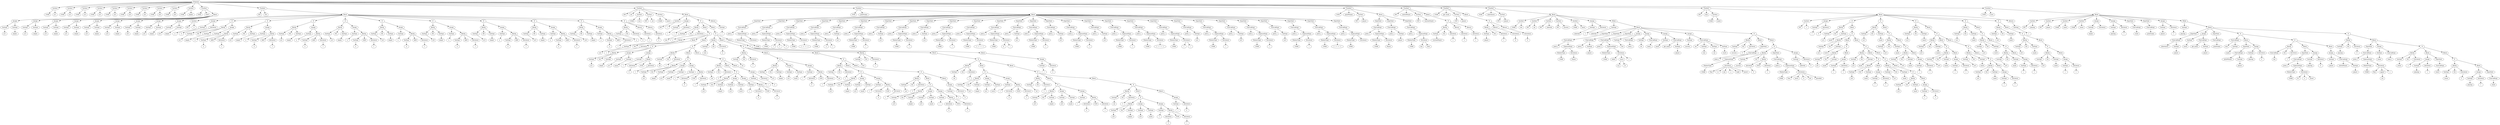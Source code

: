 digraph tree {
    "0x2d59a07afd0" [label="Program"];
    "0x2d59a07af98" [label="VarDecl"];
    "0x2d59a099080" [label="CHAR"];
    "0x2d59a0990b8" [label="a11"];
    "0x2d59a099048" [label="VarDecl"];
    "0x2d59a099128" [label="CHAR"];
    "0x2d59a099160" [label="a12"];
    "0x2d59a0990f0" [label="VarDecl"];
    "0x2d59a0991d0" [label="CHAR"];
    "0x2d59a099208" [label="a13"];
    "0x2d59a099198" [label="VarDecl"];
    "0x2d59a099278" [label="CHAR"];
    "0x2d59a0992b0" [label="a21"];
    "0x2d59a099240" [label="VarDecl"];
    "0x2d59a099320" [label="CHAR"];
    "0x2d59a099358" [label="a22"];
    "0x2d59a0992e8" [label="VarDecl"];
    "0x2d59a0993c8" [label="CHAR"];
    "0x2d59a099400" [label="a23"];
    "0x2d59a099390" [label="VarDecl"];
    "0x2d59a099470" [label="CHAR"];
    "0x2d59a0994a8" [label="a31"];
    "0x2d59a099438" [label="VarDecl"];
    "0x2d59a099518" [label="CHAR"];
    "0x2d59a099550" [label="a32"];
    "0x2d59a0994e0" [label="VarDecl"];
    "0x2d59a0995c0" [label="CHAR"];
    "0x2d59a0995f8" [label="a33"];
    "0x2d59a099588" [label="VarDecl"];
    "0x2d59a099668" [label="CHAR"];
    "0x2d59a0996a0" [label="empty"];
    "0x2d59a099630" [label="FunDecl"];
    "0x2d59a099710" [label="VOID"];
    "0x2d59a099748" [label="reset"];
    "0x2d59a099780" [label="Block"];
    "0x2d59a0997f0" [label="Assign"];
    "0x2d59a099860" [label="VarExpr"];
    "0x2d59a0998d0" [label="a11"];
    "0x2d59a099898" [label="VarExpr"];
    "0x2d59a099940" [label="empty"];
    "0x2d59a099828" [label="Assign"];
    "0x2d59a099978" [label="VarExpr"];
    "0x2d59a0999e8" [label="a12"];
    "0x2d59a0999b0" [label="VarExpr"];
    "0x2d59a099a58" [label="empty"];
    "0x2d59a099908" [label="Assign"];
    "0x2d59a099a90" [label="VarExpr"];
    "0x2d59a099b00" [label="a13"];
    "0x2d59a099ac8" [label="VarExpr"];
    "0x2d59a099b70" [label="empty"];
    "0x2d59a099a20" [label="Assign"];
    "0x2d59a099ba8" [label="VarExpr"];
    "0x2d59a099c18" [label="a21"];
    "0x2d59a099be0" [label="VarExpr"];
    "0x2d59a099c88" [label="empty"];
    "0x2d59a099b38" [label="Assign"];
    "0x2d59a099cc0" [label="VarExpr"];
    "0x2d59a099d30" [label="a22"];
    "0x2d59a099cf8" [label="VarExpr"];
    "0x2d59a099da0" [label="empty"];
    "0x2d59a099c50" [label="Assign"];
    "0x2d59a099dd8" [label="VarExpr"];
    "0x2d59a099e48" [label="a23"];
    "0x2d59a099e10" [label="VarExpr"];
    "0x2d59a099eb8" [label="empty"];
    "0x2d59a099d68" [label="Assign"];
    "0x2d59a099ef0" [label="VarExpr"];
    "0x2d59a099f60" [label="a31"];
    "0x2d59a099f28" [label="VarExpr"];
    "0x2d59a099fd0" [label="empty"];
    "0x2d59a099e80" [label="Assign"];
    "0x2d59a0b3048" [label="VarExpr"];
    "0x2d59a0b30b8" [label="a32"];
    "0x2d59a0b3080" [label="VarExpr"];
    "0x2d59a0b3128" [label="empty"];
    "0x2d59a099f98" [label="Assign"];
    "0x2d59a0b3160" [label="VarExpr"];
    "0x2d59a0b31d0" [label="a33"];
    "0x2d59a0b3198" [label="VarExpr"];
    "0x2d59a0b3240" [label="empty"];
    "0x2d59a0996d8" [label="FunDecl"];
    "0x2d59a0b30f0" [label="INT"];
    "0x2d59a0b3208" [label="full"];
    "0x2d59a0b3278" [label="Block"];
    "0x2d59a0b32e8" [label="VarDecl"];
    "0x2d59a0b3358" [label="INT"];
    "0x2d59a0b3390" [label="n"];
    "0x2d59a0b3320" [label="Assign"];
    "0x2d59a0b3400" [label="VarExpr"];
    "0x2d59a0b3470" [label="n"];
    "0x2d59a0b3438" [label="IntLiteral"];
    "0x2d59a0b34e0" [label="0"];
    "0x2d59a0b33c8" [label="If"];
    "0x2d59a0b3518" [label="BinOp"];
    "0x2d59a0b3588" [label="VarExpr"];
    "0x2d59a0b35f8" [label="a11"];
    "0x2d59a0b35c0" [label="NE"];
    "0x2d59a0b3630" [label="VarExpr"];
    "0x2d59a0b36a0" [label="empty"];
    "0x2d59a0b3550" [label="Assign"];
    "0x2d59a0b36d8" [label="VarExpr"];
    "0x2d59a0b3748" [label="n"];
    "0x2d59a0b3710" [label="BinOp"];
    "0x2d59a0b37b8" [label="VarExpr"];
    "0x2d59a0b3828" [label="n"];
    "0x2d59a0b37f0" [label="ADD"];
    "0x2d59a0b3860" [label="IntLiteral"];
    "0x2d59a0b38d0" [label="1"];
    "0x2d59a0b34a8" [label="If"];
    "0x2d59a0b3780" [label="BinOp"];
    "0x2d59a0b3908" [label="VarExpr"];
    "0x2d59a0b3978" [label="a21"];
    "0x2d59a0b3940" [label="NE"];
    "0x2d59a0b39b0" [label="VarExpr"];
    "0x2d59a0b3a20" [label="empty"];
    "0x2d59a0b3898" [label="Assign"];
    "0x2d59a0b3a58" [label="VarExpr"];
    "0x2d59a0b3ac8" [label="n"];
    "0x2d59a0b3a90" [label="BinOp"];
    "0x2d59a0b3b38" [label="VarExpr"];
    "0x2d59a0b3ba8" [label="n"];
    "0x2d59a0b3b70" [label="ADD"];
    "0x2d59a0b3be0" [label="IntLiteral"];
    "0x2d59a0b3c50" [label="1"];
    "0x2d59a0b3668" [label="If"];
    "0x2d59a0b3b00" [label="BinOp"];
    "0x2d59a0b3c88" [label="VarExpr"];
    "0x2d59a0b3cf8" [label="a31"];
    "0x2d59a0b3cc0" [label="NE"];
    "0x2d59a0b3d30" [label="VarExpr"];
    "0x2d59a0b3da0" [label="empty"];
    "0x2d59a0b3c18" [label="Assign"];
    "0x2d59a0b3dd8" [label="VarExpr"];
    "0x2d59a0b3e48" [label="n"];
    "0x2d59a0b3e10" [label="BinOp"];
    "0x2d59a0b3eb8" [label="VarExpr"];
    "0x2d59a0b3f28" [label="n"];
    "0x2d59a0b3ef0" [label="ADD"];
    "0x2d59a0b3f60" [label="IntLiteral"];
    "0x2d59a0b3fd0" [label="1"];
    "0x2d59a0b39e8" [label="If"];
    "0x2d59a0b3e80" [label="BinOp"];
    "0x2d59a0b8048" [label="VarExpr"];
    "0x2d59a0b80b8" [label="a12"];
    "0x2d59a0b8080" [label="NE"];
    "0x2d59a0b80f0" [label="VarExpr"];
    "0x2d59a0b8160" [label="empty"];
    "0x2d59a0b3f98" [label="Assign"];
    "0x2d59a0b8198" [label="VarExpr"];
    "0x2d59a0b8208" [label="n"];
    "0x2d59a0b81d0" [label="BinOp"];
    "0x2d59a0b8278" [label="VarExpr"];
    "0x2d59a0b82e8" [label="n"];
    "0x2d59a0b82b0" [label="ADD"];
    "0x2d59a0b8320" [label="IntLiteral"];
    "0x2d59a0b8390" [label="1"];
    "0x2d59a0b3d68" [label="If"];
    "0x2d59a0b8240" [label="BinOp"];
    "0x2d59a0b83c8" [label="VarExpr"];
    "0x2d59a0b8438" [label="a22"];
    "0x2d59a0b8400" [label="NE"];
    "0x2d59a0b8470" [label="VarExpr"];
    "0x2d59a0b84e0" [label="empty"];
    "0x2d59a0b8358" [label="Assign"];
    "0x2d59a0b8518" [label="VarExpr"];
    "0x2d59a0b8588" [label="n"];
    "0x2d59a0b8550" [label="BinOp"];
    "0x2d59a0b85f8" [label="VarExpr"];
    "0x2d59a0b8668" [label="n"];
    "0x2d59a0b8630" [label="ADD"];
    "0x2d59a0b86a0" [label="IntLiteral"];
    "0x2d59a0b8710" [label="1"];
    "0x2d59a0b8128" [label="If"];
    "0x2d59a0b85c0" [label="BinOp"];
    "0x2d59a0b8748" [label="VarExpr"];
    "0x2d59a0b87b8" [label="a32"];
    "0x2d59a0b8780" [label="NE"];
    "0x2d59a0b87f0" [label="VarExpr"];
    "0x2d59a0b8860" [label="empty"];
    "0x2d59a0b86d8" [label="Assign"];
    "0x2d59a0b8898" [label="VarExpr"];
    "0x2d59a0b8908" [label="n"];
    "0x2d59a0b88d0" [label="BinOp"];
    "0x2d59a0b8978" [label="VarExpr"];
    "0x2d59a0b89e8" [label="n"];
    "0x2d59a0b89b0" [label="ADD"];
    "0x2d59a0b8a20" [label="IntLiteral"];
    "0x2d59a0b8a90" [label="1"];
    "0x2d59a0b84a8" [label="If"];
    "0x2d59a0b8940" [label="BinOp"];
    "0x2d59a0b8ac8" [label="VarExpr"];
    "0x2d59a0b8b38" [label="a13"];
    "0x2d59a0b8b00" [label="NE"];
    "0x2d59a0b8b70" [label="VarExpr"];
    "0x2d59a0b8be0" [label="empty"];
    "0x2d59a0b8a58" [label="Assign"];
    "0x2d59a0b8c18" [label="VarExpr"];
    "0x2d59a0b8c88" [label="n"];
    "0x2d59a0b8c50" [label="BinOp"];
    "0x2d59a0b8cf8" [label="VarExpr"];
    "0x2d59a0b8d68" [label="n"];
    "0x2d59a0b8d30" [label="ADD"];
    "0x2d59a0b8da0" [label="IntLiteral"];
    "0x2d59a0b8e10" [label="1"];
    "0x2d59a0b8828" [label="If"];
    "0x2d59a0b8cc0" [label="BinOp"];
    "0x2d59a0b8e48" [label="VarExpr"];
    "0x2d59a0b8eb8" [label="a23"];
    "0x2d59a0b8e80" [label="NE"];
    "0x2d59a0b8ef0" [label="VarExpr"];
    "0x2d59a0b8f60" [label="empty"];
    "0x2d59a0b8dd8" [label="Assign"];
    "0x2d59a0b8f98" [label="VarExpr"];
    "0x2d59a0be048" [label="n"];
    "0x2d59a0b8fd0" [label="BinOp"];
    "0x2d59a0be0b8" [label="VarExpr"];
    "0x2d59a0be128" [label="n"];
    "0x2d59a0be0f0" [label="ADD"];
    "0x2d59a0be160" [label="IntLiteral"];
    "0x2d59a0be1d0" [label="1"];
    "0x2d59a0b8ba8" [label="If"];
    "0x2d59a0be080" [label="BinOp"];
    "0x2d59a0be208" [label="VarExpr"];
    "0x2d59a0be278" [label="a33"];
    "0x2d59a0be240" [label="NE"];
    "0x2d59a0be2b0" [label="VarExpr"];
    "0x2d59a0be320" [label="empty"];
    "0x2d59a0be198" [label="Assign"];
    "0x2d59a0be358" [label="VarExpr"];
    "0x2d59a0be3c8" [label="n"];
    "0x2d59a0be390" [label="BinOp"];
    "0x2d59a0be438" [label="VarExpr"];
    "0x2d59a0be4a8" [label="n"];
    "0x2d59a0be470" [label="ADD"];
    "0x2d59a0be4e0" [label="IntLiteral"];
    "0x2d59a0be550" [label="1"];
    "0x2d59a0b8f28" [label="If"];
    "0x2d59a0be400" [label="BinOp"];
    "0x2d59a0be588" [label="VarExpr"];
    "0x2d59a0be5f8" [label="n"];
    "0x2d59a0be5c0" [label="EQ"];
    "0x2d59a0be630" [label="IntLiteral"];
    "0x2d59a0be6a0" [label="9"];
    "0x2d59a0be518" [label="Return"];
    "0x2d59a0be6d8" [label="IntLiteral"];
    "0x2d59a0be748" [label="1"];
    "0x2d59a0be668" [label="Return"];
    "0x2d59a0be780" [label="IntLiteral"];
    "0x2d59a0be7f0" [label="0"];
    "0x2d59a0997b8" [label="FunDecl"];
    "0x2d59a0be2e8" [label="INT"];
    "0x2d59a0be710" [label="set"];
    "0x2d59a0be7b8" [label="VarDecl"];
    "0x2d59a0be860" [label="CHAR"];
    "0x2d59a0be898" [label="row"];
    "0x2d59a0be828" [label="VarDecl"];
    "0x2d59a0be908" [label="INT"];
    "0x2d59a0be940" [label="col"];
    "0x2d59a0be8d0" [label="VarDecl"];
    "0x2d59a0be9b0" [label="CHAR"];
    "0x2d59a0be9e8" [label="mark"];
    "0x2d59a0be978" [label="Block"];
    "0x2d59a0bea58" [label="VarDecl"];
    "0x2d59a0beac8" [label="INT"];
    "0x2d59a0beb00" [label="r"];
    "0x2d59a0bea90" [label="Assign"];
    "0x2d59a0beb70" [label="VarExpr"];
    "0x2d59a0bebe0" [label="r"];
    "0x2d59a0beba8" [label="IntLiteral"];
    "0x2d59a0bec50" [label="1"];
    "0x2d59a0beb38" [label="If"];
    "0x2d59a0bec88" [label="BinOp"];
    "0x2d59a0becf8" [label="VarExpr"];
    "0x2d59a0bed68" [label="row"];
    "0x2d59a0bed30" [label="EQ"];
    "0x2d59a0beda0" [label="ChrLiteral"];
    "0x2d59a0bee10" [label="a"];
    "0x2d59a0becc0" [label="Block"];
    "0x2d59a0bee48" [label="If"];
    "0x2d59a0beeb8" [label="BinOp"];
    "0x2d59a0bef28" [label="VarExpr"];
    "0x2d59a0bef98" [label="col"];
    "0x2d59a0bef60" [label="EQ"];
    "0x2d59a0befd0" [label="IntLiteral"];
    "0x2d59a0c6080" [label="1"];
    "0x2d59a0beef0" [label="Block"];
    "0x2d59a0c60b8" [label="If"];
    "0x2d59a0c6128" [label="BinOp"];
    "0x2d59a0c6198" [label="VarExpr"];
    "0x2d59a0c6208" [label="a11"];
    "0x2d59a0c61d0" [label="EQ"];
    "0x2d59a0c6240" [label="VarExpr"];
    "0x2d59a0c62b0" [label="empty"];
    "0x2d59a0c6160" [label="Assign"];
    "0x2d59a0c62e8" [label="VarExpr"];
    "0x2d59a0c6358" [label="a11"];
    "0x2d59a0c6320" [label="VarExpr"];
    "0x2d59a0c63c8" [label="mark"];
    "0x2d59a0c6278" [label="Assign"];
    "0x2d59a0c6400" [label="VarExpr"];
    "0x2d59a0c6470" [label="r"];
    "0x2d59a0c6438" [label="BinOp"];
    "0x2d59a0c64e0" [label="IntLiteral"];
    "0x2d59a0c6550" [label="0"];
    "0x2d59a0c6518" [label="SUB"];
    "0x2d59a0c6588" [label="IntLiteral"];
    "0x2d59a0c65f8" [label="1"];
    "0x2d59a0c6048" [label="Block"];
    "0x2d59a0c6390" [label="If"];
    "0x2d59a0c65c0" [label="BinOp"];
    "0x2d59a0c6668" [label="VarExpr"];
    "0x2d59a0c66d8" [label="col"];
    "0x2d59a0c66a0" [label="EQ"];
    "0x2d59a0c6710" [label="IntLiteral"];
    "0x2d59a0c6780" [label="2"];
    "0x2d59a0c6630" [label="Block"];
    "0x2d59a0c67b8" [label="If"];
    "0x2d59a0c6828" [label="BinOp"];
    "0x2d59a0c6898" [label="VarExpr"];
    "0x2d59a0c6908" [label="a12"];
    "0x2d59a0c68d0" [label="EQ"];
    "0x2d59a0c6940" [label="VarExpr"];
    "0x2d59a0c69b0" [label="empty"];
    "0x2d59a0c6860" [label="Assign"];
    "0x2d59a0c69e8" [label="VarExpr"];
    "0x2d59a0c6a58" [label="a12"];
    "0x2d59a0c6a20" [label="VarExpr"];
    "0x2d59a0c6ac8" [label="mark"];
    "0x2d59a0c6978" [label="Assign"];
    "0x2d59a0c6b00" [label="VarExpr"];
    "0x2d59a0c6b70" [label="r"];
    "0x2d59a0c6b38" [label="BinOp"];
    "0x2d59a0c6be0" [label="IntLiteral"];
    "0x2d59a0c6c50" [label="0"];
    "0x2d59a0c6c18" [label="SUB"];
    "0x2d59a0c6c88" [label="IntLiteral"];
    "0x2d59a0c6cf8" [label="1"];
    "0x2d59a0c6748" [label="Block"];
    "0x2d59a0c6a90" [label="If"];
    "0x2d59a0c6cc0" [label="BinOp"];
    "0x2d59a0c6d68" [label="VarExpr"];
    "0x2d59a0c6dd8" [label="col"];
    "0x2d59a0c6da0" [label="EQ"];
    "0x2d59a0c6e10" [label="IntLiteral"];
    "0x2d59a0c6e80" [label="3"];
    "0x2d59a0c6d30" [label="Block"];
    "0x2d59a0c6eb8" [label="If"];
    "0x2d59a0c6f28" [label="BinOp"];
    "0x2d59a0c6f98" [label="VarExpr"];
    "0x2d59a0cc048" [label="a13"];
    "0x2d59a0c6fd0" [label="EQ"];
    "0x2d59a0cc080" [label="VarExpr"];
    "0x2d59a0cc0f0" [label="empty"];
    "0x2d59a0c6f60" [label="Assign"];
    "0x2d59a0cc128" [label="VarExpr"];
    "0x2d59a0cc198" [label="a13"];
    "0x2d59a0cc160" [label="VarExpr"];
    "0x2d59a0cc208" [label="mark"];
    "0x2d59a0cc0b8" [label="Assign"];
    "0x2d59a0cc240" [label="VarExpr"];
    "0x2d59a0cc2b0" [label="r"];
    "0x2d59a0cc278" [label="BinOp"];
    "0x2d59a0cc320" [label="IntLiteral"];
    "0x2d59a0cc390" [label="0"];
    "0x2d59a0cc358" [label="SUB"];
    "0x2d59a0cc3c8" [label="IntLiteral"];
    "0x2d59a0cc438" [label="1"];
    "0x2d59a0c6e48" [label="Block"];
    "0x2d59a0cc1d0" [label="Assign"];
    "0x2d59a0cc400" [label="VarExpr"];
    "0x2d59a0cc4a8" [label="r"];
    "0x2d59a0cc470" [label="IntLiteral"];
    "0x2d59a0cc518" [label="0"];
    "0x2d59a0bedd8" [label="Block"];
    "0x2d59a0c60f0" [label="If"];
    "0x2d59a0c67f0" [label="BinOp"];
    "0x2d59a0c6ef0" [label="VarExpr"];
    "0x2d59a0cc4e0" [label="row"];
    "0x2d59a0cc2e8" [label="EQ"];
    "0x2d59a0cc550" [label="ChrLiteral"];
    "0x2d59a0cc5c0" [label="b"];
    "0x2d59a0c6ba8" [label="Block"];
    "0x2d59a0cc5f8" [label="If"];
    "0x2d59a0cc668" [label="BinOp"];
    "0x2d59a0cc6d8" [label="VarExpr"];
    "0x2d59a0cc748" [label="col"];
    "0x2d59a0cc710" [label="EQ"];
    "0x2d59a0cc780" [label="IntLiteral"];
    "0x2d59a0cc7f0" [label="1"];
    "0x2d59a0cc6a0" [label="Block"];
    "0x2d59a0cc828" [label="If"];
    "0x2d59a0cc898" [label="BinOp"];
    "0x2d59a0cc908" [label="VarExpr"];
    "0x2d59a0cc978" [label="a21"];
    "0x2d59a0cc940" [label="EQ"];
    "0x2d59a0cc9b0" [label="VarExpr"];
    "0x2d59a0cca20" [label="empty"];
    "0x2d59a0cc8d0" [label="Assign"];
    "0x2d59a0cca58" [label="VarExpr"];
    "0x2d59a0ccac8" [label="a21"];
    "0x2d59a0cca90" [label="VarExpr"];
    "0x2d59a0ccb38" [label="mark"];
    "0x2d59a0cc9e8" [label="Assign"];
    "0x2d59a0ccb70" [label="VarExpr"];
    "0x2d59a0ccbe0" [label="r"];
    "0x2d59a0ccba8" [label="BinOp"];
    "0x2d59a0ccc50" [label="IntLiteral"];
    "0x2d59a0cccc0" [label="0"];
    "0x2d59a0ccc88" [label="SUB"];
    "0x2d59a0cccf8" [label="IntLiteral"];
    "0x2d59a0ccd68" [label="1"];
    "0x2d59a0cc7b8" [label="Block"];
    "0x2d59a0ccb00" [label="If"];
    "0x2d59a0ccd30" [label="BinOp"];
    "0x2d59a0ccdd8" [label="VarExpr"];
    "0x2d59a0cce48" [label="col"];
    "0x2d59a0cce10" [label="EQ"];
    "0x2d59a0cce80" [label="IntLiteral"];
    "0x2d59a0ccef0" [label="2"];
    "0x2d59a0ccda0" [label="Block"];
    "0x2d59a0ccf28" [label="If"];
    "0x2d59a0ccf98" [label="BinOp"];
    "0x2d59a0d2048" [label="VarExpr"];
    "0x2d59a0d20b8" [label="a22"];
    "0x2d59a0d2080" [label="EQ"];
    "0x2d59a0d20f0" [label="VarExpr"];
    "0x2d59a0d2160" [label="empty"];
    "0x2d59a0ccfd0" [label="Assign"];
    "0x2d59a0d2198" [label="VarExpr"];
    "0x2d59a0d2208" [label="a22"];
    "0x2d59a0d21d0" [label="VarExpr"];
    "0x2d59a0d2278" [label="mark"];
    "0x2d59a0d2128" [label="Assign"];
    "0x2d59a0d22b0" [label="VarExpr"];
    "0x2d59a0d2320" [label="r"];
    "0x2d59a0d22e8" [label="BinOp"];
    "0x2d59a0d2390" [label="IntLiteral"];
    "0x2d59a0d2400" [label="0"];
    "0x2d59a0d23c8" [label="SUB"];
    "0x2d59a0d2438" [label="IntLiteral"];
    "0x2d59a0d24a8" [label="1"];
    "0x2d59a0cceb8" [label="Block"];
    "0x2d59a0d2240" [label="If"];
    "0x2d59a0d2470" [label="BinOp"];
    "0x2d59a0d2518" [label="VarExpr"];
    "0x2d59a0d2588" [label="col"];
    "0x2d59a0d2550" [label="EQ"];
    "0x2d59a0d25c0" [label="IntLiteral"];
    "0x2d59a0d2630" [label="3"];
    "0x2d59a0d24e0" [label="Block"];
    "0x2d59a0d2668" [label="If"];
    "0x2d59a0d26d8" [label="BinOp"];
    "0x2d59a0d2748" [label="VarExpr"];
    "0x2d59a0d27b8" [label="a23"];
    "0x2d59a0d2780" [label="EQ"];
    "0x2d59a0d27f0" [label="VarExpr"];
    "0x2d59a0d2860" [label="empty"];
    "0x2d59a0d2710" [label="Assign"];
    "0x2d59a0d2898" [label="VarExpr"];
    "0x2d59a0d2908" [label="a23"];
    "0x2d59a0d28d0" [label="VarExpr"];
    "0x2d59a0d2978" [label="mark"];
    "0x2d59a0d2828" [label="Assign"];
    "0x2d59a0d29b0" [label="VarExpr"];
    "0x2d59a0d2a20" [label="r"];
    "0x2d59a0d29e8" [label="BinOp"];
    "0x2d59a0d2a90" [label="IntLiteral"];
    "0x2d59a0d2b00" [label="0"];
    "0x2d59a0d2ac8" [label="SUB"];
    "0x2d59a0d2b38" [label="IntLiteral"];
    "0x2d59a0d2ba8" [label="1"];
    "0x2d59a0d25f8" [label="Block"];
    "0x2d59a0d2940" [label="Assign"];
    "0x2d59a0d2b70" [label="VarExpr"];
    "0x2d59a0d2c18" [label="r"];
    "0x2d59a0d2be0" [label="IntLiteral"];
    "0x2d59a0d2c88" [label="0"];
    "0x2d59a0cc588" [label="Block"];
    "0x2d59a0cc860" [label="If"];
    "0x2d59a0ccf60" [label="BinOp"];
    "0x2d59a0d26a0" [label="VarExpr"];
    "0x2d59a0d2c50" [label="row"];
    "0x2d59a0d2a58" [label="EQ"];
    "0x2d59a0d2cc0" [label="ChrLiteral"];
    "0x2d59a0d2d30" [label="c"];
    "0x2d59a0d2358" [label="Block"];
    "0x2d59a0d2d68" [label="If"];
    "0x2d59a0d2dd8" [label="BinOp"];
    "0x2d59a0d2e48" [label="VarExpr"];
    "0x2d59a0d2eb8" [label="col"];
    "0x2d59a0d2e80" [label="EQ"];
    "0x2d59a0d2ef0" [label="IntLiteral"];
    "0x2d59a0d2f60" [label="1"];
    "0x2d59a0d2e10" [label="Block"];
    "0x2d59a0d2f98" [label="If"];
    "0x2d59a0d9048" [label="BinOp"];
    "0x2d59a0d90b8" [label="VarExpr"];
    "0x2d59a0d9128" [label="a31"];
    "0x2d59a0d90f0" [label="EQ"];
    "0x2d59a0d9160" [label="VarExpr"];
    "0x2d59a0d91d0" [label="empty"];
    "0x2d59a0d9080" [label="Assign"];
    "0x2d59a0d9208" [label="VarExpr"];
    "0x2d59a0d9278" [label="a31"];
    "0x2d59a0d9240" [label="VarExpr"];
    "0x2d59a0d92e8" [label="mark"];
    "0x2d59a0d9198" [label="Assign"];
    "0x2d59a0d9320" [label="VarExpr"];
    "0x2d59a0d9390" [label="r"];
    "0x2d59a0d9358" [label="BinOp"];
    "0x2d59a0d9400" [label="IntLiteral"];
    "0x2d59a0d9470" [label="0"];
    "0x2d59a0d9438" [label="SUB"];
    "0x2d59a0d94a8" [label="IntLiteral"];
    "0x2d59a0d9518" [label="1"];
    "0x2d59a0d2f28" [label="Block"];
    "0x2d59a0d92b0" [label="If"];
    "0x2d59a0d94e0" [label="BinOp"];
    "0x2d59a0d9588" [label="VarExpr"];
    "0x2d59a0d95f8" [label="col"];
    "0x2d59a0d95c0" [label="EQ"];
    "0x2d59a0d9630" [label="IntLiteral"];
    "0x2d59a0d96a0" [label="2"];
    "0x2d59a0d9550" [label="Block"];
    "0x2d59a0d96d8" [label="If"];
    "0x2d59a0d9748" [label="BinOp"];
    "0x2d59a0d97b8" [label="VarExpr"];
    "0x2d59a0d9828" [label="a32"];
    "0x2d59a0d97f0" [label="EQ"];
    "0x2d59a0d9860" [label="VarExpr"];
    "0x2d59a0d98d0" [label="empty"];
    "0x2d59a0d9780" [label="Assign"];
    "0x2d59a0d9908" [label="VarExpr"];
    "0x2d59a0d9978" [label="a32"];
    "0x2d59a0d9940" [label="VarExpr"];
    "0x2d59a0d99e8" [label="mark"];
    "0x2d59a0d9898" [label="Assign"];
    "0x2d59a0d9a20" [label="VarExpr"];
    "0x2d59a0d9a90" [label="r"];
    "0x2d59a0d9a58" [label="BinOp"];
    "0x2d59a0d9b00" [label="IntLiteral"];
    "0x2d59a0d9b70" [label="0"];
    "0x2d59a0d9b38" [label="SUB"];
    "0x2d59a0d9ba8" [label="IntLiteral"];
    "0x2d59a0d9c18" [label="1"];
    "0x2d59a0d9668" [label="Block"];
    "0x2d59a0d99b0" [label="If"];
    "0x2d59a0d9be0" [label="BinOp"];
    "0x2d59a0d9c88" [label="VarExpr"];
    "0x2d59a0d9cf8" [label="col"];
    "0x2d59a0d9cc0" [label="EQ"];
    "0x2d59a0d9d30" [label="IntLiteral"];
    "0x2d59a0d9da0" [label="3"];
    "0x2d59a0d9c50" [label="Block"];
    "0x2d59a0d9dd8" [label="If"];
    "0x2d59a0d9e48" [label="BinOp"];
    "0x2d59a0d9eb8" [label="VarExpr"];
    "0x2d59a0d9f28" [label="a33"];
    "0x2d59a0d9ef0" [label="EQ"];
    "0x2d59a0d9f60" [label="VarExpr"];
    "0x2d59a0d9fd0" [label="empty"];
    "0x2d59a0d9e80" [label="Assign"];
    "0x2d59a0df048" [label="VarExpr"];
    "0x2d59a0df0b8" [label="a33"];
    "0x2d59a0df080" [label="VarExpr"];
    "0x2d59a0df128" [label="mark"];
    "0x2d59a0d9f98" [label="Assign"];
    "0x2d59a0df160" [label="VarExpr"];
    "0x2d59a0df1d0" [label="r"];
    "0x2d59a0df198" [label="BinOp"];
    "0x2d59a0df240" [label="IntLiteral"];
    "0x2d59a0df2b0" [label="0"];
    "0x2d59a0df278" [label="SUB"];
    "0x2d59a0df2e8" [label="IntLiteral"];
    "0x2d59a0df358" [label="1"];
    "0x2d59a0d9d68" [label="Block"];
    "0x2d59a0df0f0" [label="Assign"];
    "0x2d59a0df320" [label="VarExpr"];
    "0x2d59a0df3c8" [label="r"];
    "0x2d59a0df390" [label="IntLiteral"];
    "0x2d59a0df438" [label="0"];
    "0x2d59a0d2cf8" [label="Block"];
    "0x2d59a0d2fd0" [label="Assign"];
    "0x2d59a0d9710" [label="VarExpr"];
    "0x2d59a0d9e10" [label="r"];
    "0x2d59a0d9ac8" [label="IntLiteral"];
    "0x2d59a0df400" [label="0"];
    "0x2d59a0bec18" [label="Return"];
    "0x2d59a0c64a8" [label="VarExpr"];
    "0x2d59a0ccc18" [label="r"];
    "0x2d59a0b32b0" [label="FunDecl"];
    "0x2d59a0bee80" [label="VOID"];
    "0x2d59a0cc630" [label="printGame"];
    "0x2d59a0d2da0" [label="Block"];
    "0x2d59a0df208" [label="ExprStmt"];
    "0x2d59a0df4a8" [label="FunCallExpr"];
    "0x2d59a0df518" [label="print_s"];
    "0x2d59a0df550" [label="TypecastExpr"];
    "0x2d59a0df5c0" [label="PointerType"];
    "0x2d59a0df630" [label="CHAR"];
    "0x2d59a0df5f8" [label="StrLiteral"];
    "0x2d59a0df470" [label="ExprStmt"];
    "0x2d59a0df588" [label="FunCallExpr"];
    "0x2d59a0df6a0" [label="print_s"];
    "0x2d59a0df6d8" [label="TypecastExpr"];
    "0x2d59a0df748" [label="PointerType"];
    "0x2d59a0df7b8" [label="CHAR"];
    "0x2d59a0df780" [label="StrLiteral"];
    "0x2d59a0df828" [label="1"];
    "0x2d59a0df860" [label="2"];
    "0x2d59a0df898" [label="3"];
    "0x2d59a0df4e0" [label="ExprStmt"];
    "0x2d59a0df710" [label="FunCallExpr"];
    "0x2d59a0df8d0" [label="print_s"];
    "0x2d59a0df908" [label="TypecastExpr"];
    "0x2d59a0df978" [label="PointerType"];
    "0x2d59a0df9e8" [label="CHAR"];
    "0x2d59a0df9b0" [label="StrLiteral"];
    "0x2d59a0dfa58" [label="+---+---+---+"];
    "0x2d59a0df668" [label="ExprStmt"];
    "0x2d59a0df940" [label="FunCallExpr"];
    "0x2d59a0dfa90" [label="print_s"];
    "0x2d59a0dfac8" [label="TypecastExpr"];
    "0x2d59a0dfb38" [label="PointerType"];
    "0x2d59a0dfba8" [label="CHAR"];
    "0x2d59a0dfb70" [label="StrLiteral"];
    "0x2d59a0dfc18" [label="a"];
    "0x2d59a0dfc50" [label="|"];
    "0x2d59a0df7f0" [label="ExprStmt"];
    "0x2d59a0dfb00" [label="FunCallExpr"];
    "0x2d59a0dfc88" [label="print_c"];
    "0x2d59a0dfcc0" [label="VarExpr"];
    "0x2d59a0dfd30" [label="a11"];
    "0x2d59a0dfa20" [label="ExprStmt"];
    "0x2d59a0dfcf8" [label="FunCallExpr"];
    "0x2d59a0dfda0" [label="print_s"];
    "0x2d59a0dfdd8" [label="TypecastExpr"];
    "0x2d59a0dfe48" [label="PointerType"];
    "0x2d59a0dfeb8" [label="CHAR"];
    "0x2d59a0dfe80" [label="StrLiteral"];
    "0x2d59a0dff28" [label="|"];
    "0x2d59a0dfbe0" [label="ExprStmt"];
    "0x2d59a0dfe10" [label="FunCallExpr"];
    "0x2d59a0dff60" [label="print_c"];
    "0x2d59a0dff98" [label="VarExpr"];
    "0x2d59a0e6048" [label="a12"];
    "0x2d59a0dfd68" [label="ExprStmt"];
    "0x2d59a0dffd0" [label="FunCallExpr"];
    "0x2d59a0e60b8" [label="print_s"];
    "0x2d59a0e60f0" [label="TypecastExpr"];
    "0x2d59a0e6160" [label="PointerType"];
    "0x2d59a0e61d0" [label="CHAR"];
    "0x2d59a0e6198" [label="StrLiteral"];
    "0x2d59a0e6240" [label="|"];
    "0x2d59a0dfef0" [label="ExprStmt"];
    "0x2d59a0e6128" [label="FunCallExpr"];
    "0x2d59a0e6278" [label="print_c"];
    "0x2d59a0e62b0" [label="VarExpr"];
    "0x2d59a0e6320" [label="a13"];
    "0x2d59a0e6080" [label="ExprStmt"];
    "0x2d59a0e62e8" [label="FunCallExpr"];
    "0x2d59a0e6390" [label="print_s"];
    "0x2d59a0e63c8" [label="TypecastExpr"];
    "0x2d59a0e6438" [label="PointerType"];
    "0x2d59a0e64a8" [label="CHAR"];
    "0x2d59a0e6470" [label="StrLiteral"];
    "0x2d59a0e6518" [label="|"];
    "0x2d59a0e6208" [label="ExprStmt"];
    "0x2d59a0e6400" [label="FunCallExpr"];
    "0x2d59a0e6550" [label="print_s"];
    "0x2d59a0e6588" [label="TypecastExpr"];
    "0x2d59a0e65f8" [label="PointerType"];
    "0x2d59a0e6668" [label="CHAR"];
    "0x2d59a0e6630" [label="StrLiteral"];
    "0x2d59a0e66d8" [label="+---+---+---+"];
    "0x2d59a0e6358" [label="ExprStmt"];
    "0x2d59a0e65c0" [label="FunCallExpr"];
    "0x2d59a0e6710" [label="print_s"];
    "0x2d59a0e6748" [label="TypecastExpr"];
    "0x2d59a0e67b8" [label="PointerType"];
    "0x2d59a0e6828" [label="CHAR"];
    "0x2d59a0e67f0" [label="StrLiteral"];
    "0x2d59a0e6898" [label="b"];
    "0x2d59a0e68d0" [label="|"];
    "0x2d59a0e64e0" [label="ExprStmt"];
    "0x2d59a0e6780" [label="FunCallExpr"];
    "0x2d59a0e6908" [label="print_c"];
    "0x2d59a0e6940" [label="VarExpr"];
    "0x2d59a0e69b0" [label="a21"];
    "0x2d59a0e66a0" [label="ExprStmt"];
    "0x2d59a0e6978" [label="FunCallExpr"];
    "0x2d59a0e6a20" [label="print_s"];
    "0x2d59a0e6a58" [label="TypecastExpr"];
    "0x2d59a0e6ac8" [label="PointerType"];
    "0x2d59a0e6b38" [label="CHAR"];
    "0x2d59a0e6b00" [label="StrLiteral"];
    "0x2d59a0e6ba8" [label="|"];
    "0x2d59a0e6860" [label="ExprStmt"];
    "0x2d59a0e6a90" [label="FunCallExpr"];
    "0x2d59a0e6be0" [label="print_c"];
    "0x2d59a0e6c18" [label="VarExpr"];
    "0x2d59a0e6c88" [label="a22"];
    "0x2d59a0e69e8" [label="ExprStmt"];
    "0x2d59a0e6c50" [label="FunCallExpr"];
    "0x2d59a0e6cf8" [label="print_s"];
    "0x2d59a0e6d30" [label="TypecastExpr"];
    "0x2d59a0e6da0" [label="PointerType"];
    "0x2d59a0e6e10" [label="CHAR"];
    "0x2d59a0e6dd8" [label="StrLiteral"];
    "0x2d59a0e6e80" [label="|"];
    "0x2d59a0e6b70" [label="ExprStmt"];
    "0x2d59a0e6d68" [label="FunCallExpr"];
    "0x2d59a0e6eb8" [label="print_c"];
    "0x2d59a0e6ef0" [label="VarExpr"];
    "0x2d59a0e6f60" [label="a23"];
    "0x2d59a0e6cc0" [label="ExprStmt"];
    "0x2d59a0e6f28" [label="FunCallExpr"];
    "0x2d59a0e6fd0" [label="print_s"];
    "0x2d59a0ed048" [label="TypecastExpr"];
    "0x2d59a0ed0b8" [label="PointerType"];
    "0x2d59a0ed128" [label="CHAR"];
    "0x2d59a0ed0f0" [label="StrLiteral"];
    "0x2d59a0ed198" [label="|"];
    "0x2d59a0e6e48" [label="ExprStmt"];
    "0x2d59a0ed080" [label="FunCallExpr"];
    "0x2d59a0ed1d0" [label="print_s"];
    "0x2d59a0ed208" [label="TypecastExpr"];
    "0x2d59a0ed278" [label="PointerType"];
    "0x2d59a0ed2e8" [label="CHAR"];
    "0x2d59a0ed2b0" [label="StrLiteral"];
    "0x2d59a0ed358" [label="+---+---+---+"];
    "0x2d59a0e6f98" [label="ExprStmt"];
    "0x2d59a0ed240" [label="FunCallExpr"];
    "0x2d59a0ed390" [label="print_s"];
    "0x2d59a0ed3c8" [label="TypecastExpr"];
    "0x2d59a0ed438" [label="PointerType"];
    "0x2d59a0ed4a8" [label="CHAR"];
    "0x2d59a0ed470" [label="StrLiteral"];
    "0x2d59a0ed518" [label="c"];
    "0x2d59a0ed550" [label="|"];
    "0x2d59a0ed160" [label="ExprStmt"];
    "0x2d59a0ed400" [label="FunCallExpr"];
    "0x2d59a0ed588" [label="print_c"];
    "0x2d59a0ed5c0" [label="VarExpr"];
    "0x2d59a0ed630" [label="a31"];
    "0x2d59a0ed320" [label="ExprStmt"];
    "0x2d59a0ed5f8" [label="FunCallExpr"];
    "0x2d59a0ed6a0" [label="print_s"];
    "0x2d59a0ed6d8" [label="TypecastExpr"];
    "0x2d59a0ed748" [label="PointerType"];
    "0x2d59a0ed7b8" [label="CHAR"];
    "0x2d59a0ed780" [label="StrLiteral"];
    "0x2d59a0ed828" [label="|"];
    "0x2d59a0ed4e0" [label="ExprStmt"];
    "0x2d59a0ed710" [label="FunCallExpr"];
    "0x2d59a0ed860" [label="print_c"];
    "0x2d59a0ed898" [label="VarExpr"];
    "0x2d59a0ed908" [label="a32"];
    "0x2d59a0ed668" [label="ExprStmt"];
    "0x2d59a0ed8d0" [label="FunCallExpr"];
    "0x2d59a0ed978" [label="print_s"];
    "0x2d59a0ed9b0" [label="TypecastExpr"];
    "0x2d59a0eda20" [label="PointerType"];
    "0x2d59a0eda90" [label="CHAR"];
    "0x2d59a0eda58" [label="StrLiteral"];
    "0x2d59a0edb00" [label="|"];
    "0x2d59a0ed7f0" [label="ExprStmt"];
    "0x2d59a0ed9e8" [label="FunCallExpr"];
    "0x2d59a0edb38" [label="print_c"];
    "0x2d59a0edb70" [label="VarExpr"];
    "0x2d59a0edbe0" [label="a33"];
    "0x2d59a0ed940" [label="ExprStmt"];
    "0x2d59a0edba8" [label="FunCallExpr"];
    "0x2d59a0edc50" [label="print_s"];
    "0x2d59a0edc88" [label="TypecastExpr"];
    "0x2d59a0edcf8" [label="PointerType"];
    "0x2d59a0edd68" [label="CHAR"];
    "0x2d59a0edd30" [label="StrLiteral"];
    "0x2d59a0eddd8" [label="|"];
    "0x2d59a0edac8" [label="ExprStmt"];
    "0x2d59a0edcc0" [label="FunCallExpr"];
    "0x2d59a0ede10" [label="print_s"];
    "0x2d59a0ede48" [label="TypecastExpr"];
    "0x2d59a0edeb8" [label="PointerType"];
    "0x2d59a0edf28" [label="CHAR"];
    "0x2d59a0edef0" [label="StrLiteral"];
    "0x2d59a0edf98" [label="+---+---+---+"];
    "0x2d59a0edc18" [label="ExprStmt"];
    "0x2d59a0ede80" [label="FunCallExpr"];
    "0x2d59a0edfd0" [label="print_s"];
    "0x2d59a0f3048" [label="TypecastExpr"];
    "0x2d59a0f30b8" [label="PointerType"];
    "0x2d59a0f3128" [label="CHAR"];
    "0x2d59a0f30f0" [label="StrLiteral"];
    "0x2d59a0bea20" [label="FunDecl"];
    "0x2d59a0edda0" [label="VOID"];
    "0x2d59a0edf60" [label="printWinner"];
    "0x2d59a0f3080" [label="VarDecl"];
    "0x2d59a0f3198" [label="INT"];
    "0x2d59a0f31d0" [label="player"];
    "0x2d59a0f3160" [label="Block"];
    "0x2d59a0f3240" [label="ExprStmt"];
    "0x2d59a0f32b0" [label="FunCallExpr"];
    "0x2d59a0f3320" [label="print_s"];
    "0x2d59a0f3358" [label="TypecastExpr"];
    "0x2d59a0f33c8" [label="PointerType"];
    "0x2d59a0f3438" [label="CHAR"];
    "0x2d59a0f3400" [label="StrLiteral"];
    "0x2d59a0f34a8" [label="Player"];
    "0x2d59a0f3278" [label="ExprStmt"];
    "0x2d59a0f3390" [label="FunCallExpr"];
    "0x2d59a0f34e0" [label="print_i"];
    "0x2d59a0f3518" [label="VarExpr"];
    "0x2d59a0f3588" [label="player"];
    "0x2d59a0f32e8" [label="ExprStmt"];
    "0x2d59a0f3550" [label="FunCallExpr"];
    "0x2d59a0f35f8" [label="print_s"];
    "0x2d59a0f3630" [label="TypecastExpr"];
    "0x2d59a0f36a0" [label="PointerType"];
    "0x2d59a0f3710" [label="CHAR"];
    "0x2d59a0f36d8" [label="StrLiteral"];
    "0x2d59a0f3780" [label="has"];
    "0x2d59a0f37b8" [label="won!"];
    "0x2d59a0d93c8" [label="FunDecl"];
    "0x2d59a0f3470" [label="INT"];
    "0x2d59a0f35c0" [label="switchPlayer"];
    "0x2d59a0f3668" [label="VarDecl"];
    "0x2d59a0f37f0" [label="INT"];
    "0x2d59a0f3828" [label="currentPlayer"];
    "0x2d59a0f3748" [label="Block"];
    "0x2d59a0f3898" [label="If"];
    "0x2d59a0f3908" [label="BinOp"];
    "0x2d59a0f3978" [label="VarExpr"];
    "0x2d59a0f39e8" [label="currentPlayer"];
    "0x2d59a0f39b0" [label="EQ"];
    "0x2d59a0f3a20" [label="IntLiteral"];
    "0x2d59a0f3a90" [label="1"];
    "0x2d59a0f3940" [label="Return"];
    "0x2d59a0f3ac8" [label="IntLiteral"];
    "0x2d59a0f3b38" [label="2"];
    "0x2d59a0f3a58" [label="Return"];
    "0x2d59a0f3b70" [label="IntLiteral"];
    "0x2d59a0f3be0" [label="1"];
    "0x2d59a0f3208" [label="FunDecl"];
    "0x2d59a0f38d0" [label="CHAR"];
    "0x2d59a0f3b00" [label="get_mark"];
    "0x2d59a0f3ba8" [label="VarDecl"];
    "0x2d59a0f3c50" [label="INT"];
    "0x2d59a0f3c88" [label="player"];
    "0x2d59a0f3c18" [label="Block"];
    "0x2d59a0f3cf8" [label="If"];
    "0x2d59a0f3d68" [label="BinOp"];
    "0x2d59a0f3dd8" [label="VarExpr"];
    "0x2d59a0f3e48" [label="player"];
    "0x2d59a0f3e10" [label="EQ"];
    "0x2d59a0f3e80" [label="IntLiteral"];
    "0x2d59a0f3ef0" [label="1"];
    "0x2d59a0f3da0" [label="Return"];
    "0x2d59a0f3f28" [label="ChrLiteral"];
    "0x2d59a0f3f98" [label="X"];
    "0x2d59a0f3eb8" [label="Return"];
    "0x2d59a0f3fd0" [label="ChrLiteral"];
    "0x2d59a0f9080" [label="O"];
    "0x2d59a0f3860" [label="FunDecl"];
    "0x2d59a0f3d30" [label="VOID"];
    "0x2d59a0f3f60" [label="selectmove"];
    "0x2d59a0f9048" [label="VarDecl"];
    "0x2d59a0f90f0" [label="INT"];
    "0x2d59a0f9128" [label="player"];
    "0x2d59a0f90b8" [label="Block"];
    "0x2d59a0f9198" [label="VarDecl"];
    "0x2d59a0f9208" [label="CHAR"];
    "0x2d59a0f9240" [label="row"];
    "0x2d59a0f91d0" [label="VarDecl"];
    "0x2d59a0f92b0" [label="INT"];
    "0x2d59a0f92e8" [label="col"];
    "0x2d59a0f9278" [label="VarDecl"];
    "0x2d59a0f9358" [label="INT"];
    "0x2d59a0f9390" [label="selected"];
    "0x2d59a0f9320" [label="VarDecl"];
    "0x2d59a0f9400" [label="INT"];
    "0x2d59a0f9438" [label="success"];
    "0x2d59a0f93c8" [label="VarDecl"];
    "0x2d59a0f94a8" [label="CHAR"];
    "0x2d59a0f94e0" [label="mark"];
    "0x2d59a0f9470" [label="Assign"];
    "0x2d59a0f9550" [label="VarExpr"];
    "0x2d59a0f95c0" [label="selected"];
    "0x2d59a0f9588" [label="IntLiteral"];
    "0x2d59a0f9630" [label="1"];
    "0x2d59a0f9518" [label="While"];
    "0x2d59a0f9668" [label="VarExpr"];
    "0x2d59a0f96d8" [label="selected"];
    "0x2d59a0f96a0" [label="Block"];
    "0x2d59a0f9748" [label="ExprStmt"];
    "0x2d59a0f97b8" [label="FunCallExpr"];
    "0x2d59a0f9828" [label="print_s"];
    "0x2d59a0f9860" [label="TypecastExpr"];
    "0x2d59a0f98d0" [label="PointerType"];
    "0x2d59a0f9940" [label="CHAR"];
    "0x2d59a0f9908" [label="StrLiteral"];
    "0x2d59a0f99b0" [label="Player"];
    "0x2d59a0f9780" [label="ExprStmt"];
    "0x2d59a0f9898" [label="FunCallExpr"];
    "0x2d59a0f99e8" [label="print_i"];
    "0x2d59a0f9a20" [label="VarExpr"];
    "0x2d59a0f9a90" [label="player"];
    "0x2d59a0f97f0" [label="ExprStmt"];
    "0x2d59a0f9a58" [label="FunCallExpr"];
    "0x2d59a0f9b00" [label="print_s"];
    "0x2d59a0f9b38" [label="TypecastExpr"];
    "0x2d59a0f9ba8" [label="PointerType"];
    "0x2d59a0f9c18" [label="CHAR"];
    "0x2d59a0f9be0" [label="StrLiteral"];
    "0x2d59a0f9c88" [label="select"];
    "0x2d59a0f9cc0" [label="move"];
    "0x2d59a0f9d30" [label="e.g."];
    "0x2d59a0f9d68" [label="a2"];
    "0x2d59a0f9cf8" [label=">"];
    "0x2d59a0f9978" [label="Assign"];
    "0x2d59a0f9b70" [label="VarExpr"];
    "0x2d59a0f9da0" [label="row"];
    "0x2d59a0f9c50" [label="FunCallExpr"];
    "0x2d59a0f9e10" [label="read_c"];
    "0x2d59a0f9ac8" [label="Assign"];
    "0x2d59a0f9e48" [label="VarExpr"];
    "0x2d59a0f9eb8" [label="col"];
    "0x2d59a0f9e80" [label="FunCallExpr"];
    "0x2d59a0f9f28" [label="read_i"];
    "0x2d59a0f9dd8" [label="Assign"];
    "0x2d59a0f9f60" [label="VarExpr"];
    "0x2d59a0f9fd0" [label="mark"];
    "0x2d59a0f9f98" [label="FunCallExpr"];
    "0x2d59a100080" [label="get_mark"];
    "0x2d59a1000b8" [label="VarExpr"];
    "0x2d59a100128" [label="player"];
    "0x2d59a0f9ef0" [label="Assign"];
    "0x2d59a1000f0" [label="VarExpr"];
    "0x2d59a100198" [label="success"];
    "0x2d59a100160" [label="FunCallExpr"];
    "0x2d59a100208" [label="set"];
    "0x2d59a100240" [label="VarExpr"];
    "0x2d59a1002b0" [label="row"];
    "0x2d59a100278" [label="VarExpr"];
    "0x2d59a100320" [label="col"];
    "0x2d59a1002e8" [label="VarExpr"];
    "0x2d59a100390" [label="mark"];
    "0x2d59a100048" [label="If"];
    "0x2d59a100358" [label="BinOp"];
    "0x2d59a100400" [label="VarExpr"];
    "0x2d59a100470" [label="success"];
    "0x2d59a100438" [label="EQ"];
    "0x2d59a1004a8" [label="IntLiteral"];
    "0x2d59a100518" [label="0"];
    "0x2d59a1003c8" [label="Block"];
    "0x2d59a100550" [label="ExprStmt"];
    "0x2d59a1005c0" [label="FunCallExpr"];
    "0x2d59a100630" [label="print_s"];
    "0x2d59a100668" [label="TypecastExpr"];
    "0x2d59a1006d8" [label="PointerType"];
    "0x2d59a100748" [label="CHAR"];
    "0x2d59a100710" [label="StrLiteral"];
    "0x2d59a1007b8" [label="That"];
    "0x2d59a1007f0" [label="is"];
    "0x2d59a100828" [label="not"];
    "0x2d59a100860" [label="a"];
    "0x2d59a100898" [label="valid"];
    "0x2d59a1008d0" [label="move!"];
    "0x2d59a1004e0" [label="Block"];
    "0x2d59a1005f8" [label="If"];
    "0x2d59a100780" [label="BinOp"];
    "0x2d59a100940" [label="VarExpr"];
    "0x2d59a1009b0" [label="success"];
    "0x2d59a100978" [label="EQ"];
    "0x2d59a1009e8" [label="BinOp"];
    "0x2d59a100a58" [label="IntLiteral"];
    "0x2d59a100ac8" [label="0"];
    "0x2d59a100a90" [label="SUB"];
    "0x2d59a100b00" [label="IntLiteral"];
    "0x2d59a100b70" [label="1"];
    "0x2d59a100908" [label="ExprStmt"];
    "0x2d59a100b38" [label="FunCallExpr"];
    "0x2d59a100be0" [label="print_s"];
    "0x2d59a100c18" [label="TypecastExpr"];
    "0x2d59a100c88" [label="PointerType"];
    "0x2d59a100cf8" [label="CHAR"];
    "0x2d59a100cc0" [label="StrLiteral"];
    "0x2d59a100d68" [label="That"];
    "0x2d59a100da0" [label="move"];
    "0x2d59a100dd8" [label="is"];
    "0x2d59a100e10" [label="not"];
    "0x2d59a100e48" [label="possible!"];
    "0x2d59a100a20" [label="Assign"];
    "0x2d59a100c50" [label="VarExpr"];
    "0x2d59a100e80" [label="selected"];
    "0x2d59a100d30" [label="IntLiteral"];
    "0x2d59a100ef0" [label="0"];
    "0x2d59a0f3cc0" [label="FunDecl"];
    "0x2d59a0f95f8" [label="INT"];
    "0x2d59a0f9710" [label="won"];
    "0x2d59a1001d0" [label="VarDecl"];
    "0x2d59a1006a0" [label="CHAR"];
    "0x2d59a100ba8" [label="mark"];
    "0x2d59a100588" [label="Block"];
    "0x2d59a100f28" [label="VarDecl"];
    "0x2d59a100f98" [label="INT"];
    "0x2d59a100fd0" [label="r"];
    "0x2d59a100f60" [label="Assign"];
    "0x2d59a106080" [label="VarExpr"];
    "0x2d59a1060f0" [label="r"];
    "0x2d59a1060b8" [label="IntLiteral"];
    "0x2d59a106160" [label="0"];
    "0x2d59a106048" [label="If"];
    "0x2d59a106198" [label="BinOp"];
    "0x2d59a106208" [label="VarExpr"];
    "0x2d59a106278" [label="a11"];
    "0x2d59a106240" [label="EQ"];
    "0x2d59a1062b0" [label="VarExpr"];
    "0x2d59a106320" [label="mark"];
    "0x2d59a1061d0" [label="Block"];
    "0x2d59a106358" [label="If"];
    "0x2d59a1063c8" [label="BinOp"];
    "0x2d59a106438" [label="VarExpr"];
    "0x2d59a1064a8" [label="a21"];
    "0x2d59a106470" [label="EQ"];
    "0x2d59a1064e0" [label="VarExpr"];
    "0x2d59a106550" [label="mark"];
    "0x2d59a106400" [label="Block"];
    "0x2d59a106588" [label="If"];
    "0x2d59a1065f8" [label="BinOp"];
    "0x2d59a106668" [label="VarExpr"];
    "0x2d59a1066d8" [label="a31"];
    "0x2d59a1066a0" [label="EQ"];
    "0x2d59a106710" [label="VarExpr"];
    "0x2d59a106780" [label="mark"];
    "0x2d59a106630" [label="Block"];
    "0x2d59a1067b8" [label="Assign"];
    "0x2d59a106828" [label="VarExpr"];
    "0x2d59a106898" [label="r"];
    "0x2d59a106860" [label="IntLiteral"];
    "0x2d59a106908" [label="1"];
    "0x2d59a106518" [label="Block"];
    "0x2d59a106748" [label="If"];
    "0x2d59a1068d0" [label="BinOp"];
    "0x2d59a106978" [label="VarExpr"];
    "0x2d59a1069e8" [label="a22"];
    "0x2d59a1069b0" [label="EQ"];
    "0x2d59a106a20" [label="VarExpr"];
    "0x2d59a106a90" [label="mark"];
    "0x2d59a106940" [label="Block"];
    "0x2d59a106ac8" [label="If"];
    "0x2d59a106b38" [label="BinOp"];
    "0x2d59a106ba8" [label="VarExpr"];
    "0x2d59a106c18" [label="a33"];
    "0x2d59a106be0" [label="EQ"];
    "0x2d59a106c50" [label="VarExpr"];
    "0x2d59a106cc0" [label="mark"];
    "0x2d59a106b70" [label="Block"];
    "0x2d59a106cf8" [label="Assign"];
    "0x2d59a106d68" [label="VarExpr"];
    "0x2d59a106dd8" [label="r"];
    "0x2d59a106da0" [label="IntLiteral"];
    "0x2d59a106e48" [label="1"];
    "0x2d59a106a58" [label="Block"];
    "0x2d59a106c88" [label="If"];
    "0x2d59a106e10" [label="BinOp"];
    "0x2d59a106eb8" [label="VarExpr"];
    "0x2d59a106f28" [label="a12"];
    "0x2d59a106ef0" [label="EQ"];
    "0x2d59a106f60" [label="VarExpr"];
    "0x2d59a106fd0" [label="mark"];
    "0x2d59a106e80" [label="Block"];
    "0x2d59a10c048" [label="If"];
    "0x2d59a10c0b8" [label="BinOp"];
    "0x2d59a10c128" [label="VarExpr"];
    "0x2d59a10c198" [label="a13"];
    "0x2d59a10c160" [label="EQ"];
    "0x2d59a10c1d0" [label="VarExpr"];
    "0x2d59a10c240" [label="mark"];
    "0x2d59a10c0f0" [label="Block"];
    "0x2d59a10c278" [label="Assign"];
    "0x2d59a10c2e8" [label="VarExpr"];
    "0x2d59a10c358" [label="r"];
    "0x2d59a10c320" [label="IntLiteral"];
    "0x2d59a10c3c8" [label="1"];
    "0x2d59a106128" [label="If"];
    "0x2d59a106390" [label="BinOp"];
    "0x2d59a1067f0" [label="VarExpr"];
    "0x2d59a106d30" [label="a12"];
    "0x2d59a106b00" [label="EQ"];
    "0x2d59a106f98" [label="VarExpr"];
    "0x2d59a10c208" [label="mark"];
    "0x2d59a1065c0" [label="Block"];
    "0x2d59a10c2b0" [label="If"];
    "0x2d59a10c400" [label="BinOp"];
    "0x2d59a10c470" [label="VarExpr"];
    "0x2d59a10c4e0" [label="a22"];
    "0x2d59a10c4a8" [label="EQ"];
    "0x2d59a10c518" [label="VarExpr"];
    "0x2d59a10c588" [label="mark"];
    "0x2d59a10c438" [label="Block"];
    "0x2d59a10c5c0" [label="If"];
    "0x2d59a10c630" [label="BinOp"];
    "0x2d59a10c6a0" [label="VarExpr"];
    "0x2d59a10c710" [label="a32"];
    "0x2d59a10c6d8" [label="EQ"];
    "0x2d59a10c748" [label="VarExpr"];
    "0x2d59a10c7b8" [label="mark"];
    "0x2d59a10c668" [label="Block"];
    "0x2d59a10c7f0" [label="Assign"];
    "0x2d59a10c860" [label="VarExpr"];
    "0x2d59a10c8d0" [label="r"];
    "0x2d59a10c898" [label="IntLiteral"];
    "0x2d59a10c940" [label="1"];
    "0x2d59a1062e8" [label="If"];
    "0x2d59a10c390" [label="BinOp"];
    "0x2d59a10c5f8" [label="VarExpr"];
    "0x2d59a10c828" [label="a13"];
    "0x2d59a10c780" [label="EQ"];
    "0x2d59a10c908" [label="VarExpr"];
    "0x2d59a10c9b0" [label="mark"];
    "0x2d59a10c550" [label="Block"];
    "0x2d59a10c9e8" [label="If"];
    "0x2d59a10ca58" [label="BinOp"];
    "0x2d59a10cac8" [label="VarExpr"];
    "0x2d59a10cb38" [label="a23"];
    "0x2d59a10cb00" [label="EQ"];
    "0x2d59a10cb70" [label="VarExpr"];
    "0x2d59a10cbe0" [label="mark"];
    "0x2d59a10ca90" [label="Block"];
    "0x2d59a10cc18" [label="If"];
    "0x2d59a10cc88" [label="BinOp"];
    "0x2d59a10ccf8" [label="VarExpr"];
    "0x2d59a10cd68" [label="a33"];
    "0x2d59a10cd30" [label="EQ"];
    "0x2d59a10cda0" [label="VarExpr"];
    "0x2d59a10ce10" [label="mark"];
    "0x2d59a10ccc0" [label="Block"];
    "0x2d59a10ce48" [label="Assign"];
    "0x2d59a10ceb8" [label="VarExpr"];
    "0x2d59a10cf28" [label="r"];
    "0x2d59a10cef0" [label="IntLiteral"];
    "0x2d59a10cf98" [label="1"];
    "0x2d59a10cba8" [label="Block"];
    "0x2d59a10cdd8" [label="If"];
    "0x2d59a10cf60" [label="BinOp"];
    "0x2d59a112048" [label="VarExpr"];
    "0x2d59a1120b8" [label="a22"];
    "0x2d59a112080" [label="EQ"];
    "0x2d59a1120f0" [label="VarExpr"];
    "0x2d59a112160" [label="mark"];
    "0x2d59a10cfd0" [label="Block"];
    "0x2d59a112198" [label="If"];
    "0x2d59a112208" [label="BinOp"];
    "0x2d59a112278" [label="VarExpr"];
    "0x2d59a1122e8" [label="a31"];
    "0x2d59a1122b0" [label="EQ"];
    "0x2d59a112320" [label="VarExpr"];
    "0x2d59a112390" [label="mark"];
    "0x2d59a112240" [label="Block"];
    "0x2d59a1123c8" [label="Assign"];
    "0x2d59a112438" [label="VarExpr"];
    "0x2d59a1124a8" [label="r"];
    "0x2d59a112470" [label="IntLiteral"];
    "0x2d59a112518" [label="1"];
    "0x2d59a10c080" [label="If"];
    "0x2d59a10ca20" [label="BinOp"];
    "0x2d59a10ce80" [label="VarExpr"];
    "0x2d59a1121d0" [label="a21"];
    "0x2d59a112128" [label="EQ"];
    "0x2d59a112358" [label="VarExpr"];
    "0x2d59a1124e0" [label="mark"];
    "0x2d59a10cc50" [label="Block"];
    "0x2d59a112550" [label="If"];
    "0x2d59a1125c0" [label="BinOp"];
    "0x2d59a112630" [label="VarExpr"];
    "0x2d59a1126a0" [label="a22"];
    "0x2d59a112668" [label="EQ"];
    "0x2d59a1126d8" [label="VarExpr"];
    "0x2d59a112748" [label="mark"];
    "0x2d59a1125f8" [label="Block"];
    "0x2d59a112780" [label="If"];
    "0x2d59a1127f0" [label="BinOp"];
    "0x2d59a112860" [label="VarExpr"];
    "0x2d59a1128d0" [label="a23"];
    "0x2d59a112898" [label="EQ"];
    "0x2d59a112908" [label="VarExpr"];
    "0x2d59a112978" [label="mark"];
    "0x2d59a112828" [label="Block"];
    "0x2d59a1129b0" [label="Assign"];
    "0x2d59a112a20" [label="VarExpr"];
    "0x2d59a112a90" [label="r"];
    "0x2d59a112a58" [label="IntLiteral"];
    "0x2d59a112b00" [label="1"];
    "0x2d59a10c978" [label="If"];
    "0x2d59a112588" [label="BinOp"];
    "0x2d59a1127b8" [label="VarExpr"];
    "0x2d59a1129e8" [label="a31"];
    "0x2d59a112940" [label="EQ"];
    "0x2d59a112ac8" [label="VarExpr"];
    "0x2d59a112b70" [label="mark"];
    "0x2d59a112710" [label="Block"];
    "0x2d59a112ba8" [label="If"];
    "0x2d59a112c18" [label="BinOp"];
    "0x2d59a112c88" [label="VarExpr"];
    "0x2d59a112cf8" [label="a32"];
    "0x2d59a112cc0" [label="EQ"];
    "0x2d59a112d30" [label="VarExpr"];
    "0x2d59a112da0" [label="mark"];
    "0x2d59a112c50" [label="Block"];
    "0x2d59a112dd8" [label="If"];
    "0x2d59a112e48" [label="BinOp"];
    "0x2d59a112eb8" [label="VarExpr"];
    "0x2d59a112f28" [label="a33"];
    "0x2d59a112ef0" [label="EQ"];
    "0x2d59a112f60" [label="VarExpr"];
    "0x2d59a112fd0" [label="mark"];
    "0x2d59a112e80" [label="Block"];
    "0x2d59a118048" [label="Assign"];
    "0x2d59a1180b8" [label="VarExpr"];
    "0x2d59a118128" [label="r"];
    "0x2d59a1180f0" [label="IntLiteral"];
    "0x2d59a118198" [label="1"];
    "0x2d59a112400" [label="Return"];
    "0x2d59a112be0" [label="VarExpr"];
    "0x2d59a112e10" [label="r"];
    "0x2d59a0f9160" [label="FunDecl"];
    "0x2d59a112b38" [label="VOID"];
    "0x2d59a112d68" [label="main"];
    "0x2d59a112f98" [label="Block"];
    "0x2d59a118160" [label="VarDecl"];
    "0x2d59a118208" [label="INT"];
    "0x2d59a118240" [label="playing"];
    "0x2d59a1181d0" [label="VarDecl"];
    "0x2d59a1182b0" [label="INT"];
    "0x2d59a1182e8" [label="player"];
    "0x2d59a118278" [label="VarDecl"];
    "0x2d59a118358" [label="CHAR"];
    "0x2d59a118390" [label="mark"];
    "0x2d59a118320" [label="VarDecl"];
    "0x2d59a118400" [label="CHAR"];
    "0x2d59a118438" [label="yesno"];
    "0x2d59a1183c8" [label="Assign"];
    "0x2d59a1184a8" [label="VarExpr"];
    "0x2d59a118518" [label="empty"];
    "0x2d59a1184e0" [label="ChrLiteral"];
    "0x2d59a118470" [label="Assign"];
    "0x2d59a118588" [label="VarExpr"];
    "0x2d59a1185f8" [label="playing"];
    "0x2d59a1185c0" [label="IntLiteral"];
    "0x2d59a118668" [label="1"];
    "0x2d59a118550" [label="ExprStmt"];
    "0x2d59a1186a0" [label="FunCallExpr"];
    "0x2d59a118710" [label="reset"];
    "0x2d59a118630" [label="ExprStmt"];
    "0x2d59a118748" [label="FunCallExpr"];
    "0x2d59a1187b8" [label="printGame"];
    "0x2d59a1186d8" [label="Assign"];
    "0x2d59a1187f0" [label="VarExpr"];
    "0x2d59a118860" [label="player"];
    "0x2d59a118828" [label="IntLiteral"];
    "0x2d59a1188d0" [label="1"];
    "0x2d59a118780" [label="While"];
    "0x2d59a118908" [label="VarExpr"];
    "0x2d59a118978" [label="playing"];
    "0x2d59a118940" [label="Block"];
    "0x2d59a1189e8" [label="ExprStmt"];
    "0x2d59a118a58" [label="FunCallExpr"];
    "0x2d59a118ac8" [label="selectmove"];
    "0x2d59a118b00" [label="VarExpr"];
    "0x2d59a118b70" [label="player"];
    "0x2d59a118a20" [label="Assign"];
    "0x2d59a118b38" [label="VarExpr"];
    "0x2d59a118be0" [label="mark"];
    "0x2d59a118ba8" [label="FunCallExpr"];
    "0x2d59a118c50" [label="get_mark"];
    "0x2d59a118c88" [label="VarExpr"];
    "0x2d59a118cf8" [label="player"];
    "0x2d59a118a90" [label="ExprStmt"];
    "0x2d59a118cc0" [label="FunCallExpr"];
    "0x2d59a118d68" [label="printGame"];
    "0x2d59a118c18" [label="If"];
    "0x2d59a118da0" [label="FunCallExpr"];
    "0x2d59a118e10" [label="won"];
    "0x2d59a118e48" [label="VarExpr"];
    "0x2d59a118eb8" [label="mark"];
    "0x2d59a118dd8" [label="Block"];
    "0x2d59a118ef0" [label="ExprStmt"];
    "0x2d59a118f60" [label="FunCallExpr"];
    "0x2d59a118fd0" [label="printWinner"];
    "0x2d59a11f048" [label="VarExpr"];
    "0x2d59a11f0b8" [label="player"];
    "0x2d59a118f28" [label="Assign"];
    "0x2d59a11f080" [label="VarExpr"];
    "0x2d59a11f128" [label="playing"];
    "0x2d59a11f0f0" [label="IntLiteral"];
    "0x2d59a11f198" [label="0"];
    "0x2d59a118e80" [label="If"];
    "0x2d59a11f160" [label="BinOp"];
    "0x2d59a11f208" [label="FunCallExpr"];
    "0x2d59a11f278" [label="full"];
    "0x2d59a11f240" [label="EQ"];
    "0x2d59a11f2b0" [label="IntLiteral"];
    "0x2d59a11f320" [label="1"];
    "0x2d59a11f1d0" [label="Block"];
    "0x2d59a11f358" [label="ExprStmt"];
    "0x2d59a11f3c8" [label="FunCallExpr"];
    "0x2d59a11f438" [label="print_s"];
    "0x2d59a11f470" [label="TypecastExpr"];
    "0x2d59a11f4e0" [label="PointerType"];
    "0x2d59a11f550" [label="CHAR"];
    "0x2d59a11f518" [label="StrLiteral"];
    "0x2d59a11f5c0" [label="It's"];
    "0x2d59a11f5f8" [label="a"];
    "0x2d59a11f630" [label="draw!"];
    "0x2d59a11f390" [label="Assign"];
    "0x2d59a11f4a8" [label="VarExpr"];
    "0x2d59a11f668" [label="playing"];
    "0x2d59a11f588" [label="IntLiteral"];
    "0x2d59a11f6d8" [label="0"];
    "0x2d59a11f2e8" [label="Block"];
    "0x2d59a11f6a0" [label="Assign"];
    "0x2d59a11f748" [label="VarExpr"];
    "0x2d59a11f7b8" [label="player"];
    "0x2d59a11f780" [label="FunCallExpr"];
    "0x2d59a11f828" [label="switchPlayer"];
    "0x2d59a11f860" [label="VarExpr"];
    "0x2d59a11f8d0" [label="player"];
    "0x2d59a118d30" [label="If"];
    "0x2d59a11f400" [label="BinOp"];
    "0x2d59a11f7f0" [label="VarExpr"];
    "0x2d59a11f908" [label="playing"];
    "0x2d59a11f898" [label="EQ"];
    "0x2d59a11f940" [label="IntLiteral"];
    "0x2d59a11f9b0" [label="0"];
    "0x2d59a11f710" [label="Block"];
    "0x2d59a11f9e8" [label="ExprStmt"];
    "0x2d59a11fa58" [label="FunCallExpr"];
    "0x2d59a11fac8" [label="print_s"];
    "0x2d59a11fb00" [label="TypecastExpr"];
    "0x2d59a11fb70" [label="PointerType"];
    "0x2d59a11fbe0" [label="CHAR"];
    "0x2d59a11fba8" [label="StrLiteral"];
    "0x2d59a11fc50" [label="Play"];
    "0x2d59a11fc88" [label="again?"];
    "0x2d59a11fcf8" [label="y/n"];
    "0x2d59a11fcc0" [label=">"];
    "0x2d59a11fa20" [label="Assign"];
    "0x2d59a11fb38" [label="VarExpr"];
    "0x2d59a11fd30" [label="yesno"];
    "0x2d59a11fc18" [label="FunCallExpr"];
    "0x2d59a11fda0" [label="read_c"];
    "0x2d59a11fa90" [label="If"];
    "0x2d59a11fdd8" [label="BinOp"];
    "0x2d59a11fe48" [label="VarExpr"];
    "0x2d59a11feb8" [label="yesno"];
    "0x2d59a11fe80" [label="EQ"];
    "0x2d59a11fef0" [label="ChrLiteral"];
    "0x2d59a11ff60" [label="y"];
    "0x2d59a11fe10" [label="Block"];
    "0x2d59a11ff98" [label="Assign"];
    "0x2d59a125048" [label="VarExpr"];
    "0x2d59a1250b8" [label="playing"];
    "0x2d59a125080" [label="IntLiteral"];
    "0x2d59a125128" [label="1"];
    "0x2d59a11ffd0" [label="ExprStmt"];
    "0x2d59a125160" [label="FunCallExpr"];
    "0x2d59a1251d0" [label="reset"];
    "0x2d59a11ff28" [label="Block"];
    "0x2d59a125198" [label="If"];
    "0x2d59a125240" [label="BinOp"];
    "0x2d59a1252b0" [label="VarExpr"];
    "0x2d59a125320" [label="yesno"];
    "0x2d59a1252e8" [label="EQ"];
    "0x2d59a125358" [label="ChrLiteral"];
    "0x2d59a1253c8" [label="Y"];
    "0x2d59a125278" [label="Block"];
    "0x2d59a125400" [label="Assign"];
    "0x2d59a125470" [label="VarExpr"];
    "0x2d59a1254e0" [label="playing"];
    "0x2d59a1254a8" [label="IntLiteral"];
    "0x2d59a125550" [label="1"];
    "0x2d59a125438" [label="ExprStmt"];
    "0x2d59a125588" [label="FunCallExpr"];
    "0x2d59a1255f8" [label="reset"];
    "0x2d59a07afd0" -> "0x2d59a07af98";
    "0x2d59a07afd0" -> "0x2d59a099048";
    "0x2d59a07afd0" -> "0x2d59a0990f0";
    "0x2d59a07afd0" -> "0x2d59a099198";
    "0x2d59a07afd0" -> "0x2d59a099240";
    "0x2d59a07afd0" -> "0x2d59a0992e8";
    "0x2d59a07afd0" -> "0x2d59a099390";
    "0x2d59a07afd0" -> "0x2d59a099438";
    "0x2d59a07afd0" -> "0x2d59a0994e0";
    "0x2d59a07afd0" -> "0x2d59a099588";
    "0x2d59a07afd0" -> "0x2d59a099630";
    "0x2d59a07afd0" -> "0x2d59a0996d8";
    "0x2d59a07afd0" -> "0x2d59a0997b8";
    "0x2d59a07afd0" -> "0x2d59a0b32b0";
    "0x2d59a07afd0" -> "0x2d59a0bea20";
    "0x2d59a07afd0" -> "0x2d59a0d93c8";
    "0x2d59a07afd0" -> "0x2d59a0f3208";
    "0x2d59a07afd0" -> "0x2d59a0f3860";
    "0x2d59a07afd0" -> "0x2d59a0f3cc0";
    "0x2d59a07afd0" -> "0x2d59a0f9160";
    "0x2d59a07af98" -> "0x2d59a099080";
    "0x2d59a07af98" -> "0x2d59a0990b8";
    "0x2d59a099048" -> "0x2d59a099128";
    "0x2d59a099048" -> "0x2d59a099160";
    "0x2d59a0990f0" -> "0x2d59a0991d0";
    "0x2d59a0990f0" -> "0x2d59a099208";
    "0x2d59a099198" -> "0x2d59a099278";
    "0x2d59a099198" -> "0x2d59a0992b0";
    "0x2d59a099240" -> "0x2d59a099320";
    "0x2d59a099240" -> "0x2d59a099358";
    "0x2d59a0992e8" -> "0x2d59a0993c8";
    "0x2d59a0992e8" -> "0x2d59a099400";
    "0x2d59a099390" -> "0x2d59a099470";
    "0x2d59a099390" -> "0x2d59a0994a8";
    "0x2d59a099438" -> "0x2d59a099518";
    "0x2d59a099438" -> "0x2d59a099550";
    "0x2d59a0994e0" -> "0x2d59a0995c0";
    "0x2d59a0994e0" -> "0x2d59a0995f8";
    "0x2d59a099588" -> "0x2d59a099668";
    "0x2d59a099588" -> "0x2d59a0996a0";
    "0x2d59a099630" -> "0x2d59a099710";
    "0x2d59a099630" -> "0x2d59a099748";
    "0x2d59a099630" -> "0x2d59a099780";
    "0x2d59a099780" -> "0x2d59a0997f0";
    "0x2d59a099780" -> "0x2d59a099828";
    "0x2d59a099780" -> "0x2d59a099908";
    "0x2d59a099780" -> "0x2d59a099a20";
    "0x2d59a099780" -> "0x2d59a099b38";
    "0x2d59a099780" -> "0x2d59a099c50";
    "0x2d59a099780" -> "0x2d59a099d68";
    "0x2d59a099780" -> "0x2d59a099e80";
    "0x2d59a099780" -> "0x2d59a099f98";
    "0x2d59a0997f0" -> "0x2d59a099860";
    "0x2d59a0997f0" -> "0x2d59a099898";
    "0x2d59a099860" -> "0x2d59a0998d0";
    "0x2d59a099898" -> "0x2d59a099940";
    "0x2d59a099828" -> "0x2d59a099978";
    "0x2d59a099828" -> "0x2d59a0999b0";
    "0x2d59a099978" -> "0x2d59a0999e8";
    "0x2d59a0999b0" -> "0x2d59a099a58";
    "0x2d59a099908" -> "0x2d59a099a90";
    "0x2d59a099908" -> "0x2d59a099ac8";
    "0x2d59a099a90" -> "0x2d59a099b00";
    "0x2d59a099ac8" -> "0x2d59a099b70";
    "0x2d59a099a20" -> "0x2d59a099ba8";
    "0x2d59a099a20" -> "0x2d59a099be0";
    "0x2d59a099ba8" -> "0x2d59a099c18";
    "0x2d59a099be0" -> "0x2d59a099c88";
    "0x2d59a099b38" -> "0x2d59a099cc0";
    "0x2d59a099b38" -> "0x2d59a099cf8";
    "0x2d59a099cc0" -> "0x2d59a099d30";
    "0x2d59a099cf8" -> "0x2d59a099da0";
    "0x2d59a099c50" -> "0x2d59a099dd8";
    "0x2d59a099c50" -> "0x2d59a099e10";
    "0x2d59a099dd8" -> "0x2d59a099e48";
    "0x2d59a099e10" -> "0x2d59a099eb8";
    "0x2d59a099d68" -> "0x2d59a099ef0";
    "0x2d59a099d68" -> "0x2d59a099f28";
    "0x2d59a099ef0" -> "0x2d59a099f60";
    "0x2d59a099f28" -> "0x2d59a099fd0";
    "0x2d59a099e80" -> "0x2d59a0b3048";
    "0x2d59a099e80" -> "0x2d59a0b3080";
    "0x2d59a0b3048" -> "0x2d59a0b30b8";
    "0x2d59a0b3080" -> "0x2d59a0b3128";
    "0x2d59a099f98" -> "0x2d59a0b3160";
    "0x2d59a099f98" -> "0x2d59a0b3198";
    "0x2d59a0b3160" -> "0x2d59a0b31d0";
    "0x2d59a0b3198" -> "0x2d59a0b3240";
    "0x2d59a0996d8" -> "0x2d59a0b30f0";
    "0x2d59a0996d8" -> "0x2d59a0b3208";
    "0x2d59a0996d8" -> "0x2d59a0b3278";
    "0x2d59a0b3278" -> "0x2d59a0b32e8";
    "0x2d59a0b3278" -> "0x2d59a0b3320";
    "0x2d59a0b3278" -> "0x2d59a0b33c8";
    "0x2d59a0b3278" -> "0x2d59a0b34a8";
    "0x2d59a0b3278" -> "0x2d59a0b3668";
    "0x2d59a0b3278" -> "0x2d59a0b39e8";
    "0x2d59a0b3278" -> "0x2d59a0b3d68";
    "0x2d59a0b3278" -> "0x2d59a0b8128";
    "0x2d59a0b3278" -> "0x2d59a0b84a8";
    "0x2d59a0b3278" -> "0x2d59a0b8828";
    "0x2d59a0b3278" -> "0x2d59a0b8ba8";
    "0x2d59a0b3278" -> "0x2d59a0b8f28";
    "0x2d59a0b32e8" -> "0x2d59a0b3358";
    "0x2d59a0b32e8" -> "0x2d59a0b3390";
    "0x2d59a0b3320" -> "0x2d59a0b3400";
    "0x2d59a0b3320" -> "0x2d59a0b3438";
    "0x2d59a0b3400" -> "0x2d59a0b3470";
    "0x2d59a0b3438" -> "0x2d59a0b34e0";
    "0x2d59a0b33c8" -> "0x2d59a0b3518";
    "0x2d59a0b33c8" -> "0x2d59a0b3550";
    "0x2d59a0b3518" -> "0x2d59a0b3588";
    "0x2d59a0b3518" -> "0x2d59a0b35c0";
    "0x2d59a0b3518" -> "0x2d59a0b3630";
    "0x2d59a0b3588" -> "0x2d59a0b35f8";
    "0x2d59a0b3630" -> "0x2d59a0b36a0";
    "0x2d59a0b3550" -> "0x2d59a0b36d8";
    "0x2d59a0b3550" -> "0x2d59a0b3710";
    "0x2d59a0b36d8" -> "0x2d59a0b3748";
    "0x2d59a0b3710" -> "0x2d59a0b37b8";
    "0x2d59a0b3710" -> "0x2d59a0b37f0";
    "0x2d59a0b3710" -> "0x2d59a0b3860";
    "0x2d59a0b37b8" -> "0x2d59a0b3828";
    "0x2d59a0b3860" -> "0x2d59a0b38d0";
    "0x2d59a0b34a8" -> "0x2d59a0b3780";
    "0x2d59a0b34a8" -> "0x2d59a0b3898";
    "0x2d59a0b3780" -> "0x2d59a0b3908";
    "0x2d59a0b3780" -> "0x2d59a0b3940";
    "0x2d59a0b3780" -> "0x2d59a0b39b0";
    "0x2d59a0b3908" -> "0x2d59a0b3978";
    "0x2d59a0b39b0" -> "0x2d59a0b3a20";
    "0x2d59a0b3898" -> "0x2d59a0b3a58";
    "0x2d59a0b3898" -> "0x2d59a0b3a90";
    "0x2d59a0b3a58" -> "0x2d59a0b3ac8";
    "0x2d59a0b3a90" -> "0x2d59a0b3b38";
    "0x2d59a0b3a90" -> "0x2d59a0b3b70";
    "0x2d59a0b3a90" -> "0x2d59a0b3be0";
    "0x2d59a0b3b38" -> "0x2d59a0b3ba8";
    "0x2d59a0b3be0" -> "0x2d59a0b3c50";
    "0x2d59a0b3668" -> "0x2d59a0b3b00";
    "0x2d59a0b3668" -> "0x2d59a0b3c18";
    "0x2d59a0b3b00" -> "0x2d59a0b3c88";
    "0x2d59a0b3b00" -> "0x2d59a0b3cc0";
    "0x2d59a0b3b00" -> "0x2d59a0b3d30";
    "0x2d59a0b3c88" -> "0x2d59a0b3cf8";
    "0x2d59a0b3d30" -> "0x2d59a0b3da0";
    "0x2d59a0b3c18" -> "0x2d59a0b3dd8";
    "0x2d59a0b3c18" -> "0x2d59a0b3e10";
    "0x2d59a0b3dd8" -> "0x2d59a0b3e48";
    "0x2d59a0b3e10" -> "0x2d59a0b3eb8";
    "0x2d59a0b3e10" -> "0x2d59a0b3ef0";
    "0x2d59a0b3e10" -> "0x2d59a0b3f60";
    "0x2d59a0b3eb8" -> "0x2d59a0b3f28";
    "0x2d59a0b3f60" -> "0x2d59a0b3fd0";
    "0x2d59a0b39e8" -> "0x2d59a0b3e80";
    "0x2d59a0b39e8" -> "0x2d59a0b3f98";
    "0x2d59a0b3e80" -> "0x2d59a0b8048";
    "0x2d59a0b3e80" -> "0x2d59a0b8080";
    "0x2d59a0b3e80" -> "0x2d59a0b80f0";
    "0x2d59a0b8048" -> "0x2d59a0b80b8";
    "0x2d59a0b80f0" -> "0x2d59a0b8160";
    "0x2d59a0b3f98" -> "0x2d59a0b8198";
    "0x2d59a0b3f98" -> "0x2d59a0b81d0";
    "0x2d59a0b8198" -> "0x2d59a0b8208";
    "0x2d59a0b81d0" -> "0x2d59a0b8278";
    "0x2d59a0b81d0" -> "0x2d59a0b82b0";
    "0x2d59a0b81d0" -> "0x2d59a0b8320";
    "0x2d59a0b8278" -> "0x2d59a0b82e8";
    "0x2d59a0b8320" -> "0x2d59a0b8390";
    "0x2d59a0b3d68" -> "0x2d59a0b8240";
    "0x2d59a0b3d68" -> "0x2d59a0b8358";
    "0x2d59a0b8240" -> "0x2d59a0b83c8";
    "0x2d59a0b8240" -> "0x2d59a0b8400";
    "0x2d59a0b8240" -> "0x2d59a0b8470";
    "0x2d59a0b83c8" -> "0x2d59a0b8438";
    "0x2d59a0b8470" -> "0x2d59a0b84e0";
    "0x2d59a0b8358" -> "0x2d59a0b8518";
    "0x2d59a0b8358" -> "0x2d59a0b8550";
    "0x2d59a0b8518" -> "0x2d59a0b8588";
    "0x2d59a0b8550" -> "0x2d59a0b85f8";
    "0x2d59a0b8550" -> "0x2d59a0b8630";
    "0x2d59a0b8550" -> "0x2d59a0b86a0";
    "0x2d59a0b85f8" -> "0x2d59a0b8668";
    "0x2d59a0b86a0" -> "0x2d59a0b8710";
    "0x2d59a0b8128" -> "0x2d59a0b85c0";
    "0x2d59a0b8128" -> "0x2d59a0b86d8";
    "0x2d59a0b85c0" -> "0x2d59a0b8748";
    "0x2d59a0b85c0" -> "0x2d59a0b8780";
    "0x2d59a0b85c0" -> "0x2d59a0b87f0";
    "0x2d59a0b8748" -> "0x2d59a0b87b8";
    "0x2d59a0b87f0" -> "0x2d59a0b8860";
    "0x2d59a0b86d8" -> "0x2d59a0b8898";
    "0x2d59a0b86d8" -> "0x2d59a0b88d0";
    "0x2d59a0b8898" -> "0x2d59a0b8908";
    "0x2d59a0b88d0" -> "0x2d59a0b8978";
    "0x2d59a0b88d0" -> "0x2d59a0b89b0";
    "0x2d59a0b88d0" -> "0x2d59a0b8a20";
    "0x2d59a0b8978" -> "0x2d59a0b89e8";
    "0x2d59a0b8a20" -> "0x2d59a0b8a90";
    "0x2d59a0b84a8" -> "0x2d59a0b8940";
    "0x2d59a0b84a8" -> "0x2d59a0b8a58";
    "0x2d59a0b8940" -> "0x2d59a0b8ac8";
    "0x2d59a0b8940" -> "0x2d59a0b8b00";
    "0x2d59a0b8940" -> "0x2d59a0b8b70";
    "0x2d59a0b8ac8" -> "0x2d59a0b8b38";
    "0x2d59a0b8b70" -> "0x2d59a0b8be0";
    "0x2d59a0b8a58" -> "0x2d59a0b8c18";
    "0x2d59a0b8a58" -> "0x2d59a0b8c50";
    "0x2d59a0b8c18" -> "0x2d59a0b8c88";
    "0x2d59a0b8c50" -> "0x2d59a0b8cf8";
    "0x2d59a0b8c50" -> "0x2d59a0b8d30";
    "0x2d59a0b8c50" -> "0x2d59a0b8da0";
    "0x2d59a0b8cf8" -> "0x2d59a0b8d68";
    "0x2d59a0b8da0" -> "0x2d59a0b8e10";
    "0x2d59a0b8828" -> "0x2d59a0b8cc0";
    "0x2d59a0b8828" -> "0x2d59a0b8dd8";
    "0x2d59a0b8cc0" -> "0x2d59a0b8e48";
    "0x2d59a0b8cc0" -> "0x2d59a0b8e80";
    "0x2d59a0b8cc0" -> "0x2d59a0b8ef0";
    "0x2d59a0b8e48" -> "0x2d59a0b8eb8";
    "0x2d59a0b8ef0" -> "0x2d59a0b8f60";
    "0x2d59a0b8dd8" -> "0x2d59a0b8f98";
    "0x2d59a0b8dd8" -> "0x2d59a0b8fd0";
    "0x2d59a0b8f98" -> "0x2d59a0be048";
    "0x2d59a0b8fd0" -> "0x2d59a0be0b8";
    "0x2d59a0b8fd0" -> "0x2d59a0be0f0";
    "0x2d59a0b8fd0" -> "0x2d59a0be160";
    "0x2d59a0be0b8" -> "0x2d59a0be128";
    "0x2d59a0be160" -> "0x2d59a0be1d0";
    "0x2d59a0b8ba8" -> "0x2d59a0be080";
    "0x2d59a0b8ba8" -> "0x2d59a0be198";
    "0x2d59a0be080" -> "0x2d59a0be208";
    "0x2d59a0be080" -> "0x2d59a0be240";
    "0x2d59a0be080" -> "0x2d59a0be2b0";
    "0x2d59a0be208" -> "0x2d59a0be278";
    "0x2d59a0be2b0" -> "0x2d59a0be320";
    "0x2d59a0be198" -> "0x2d59a0be358";
    "0x2d59a0be198" -> "0x2d59a0be390";
    "0x2d59a0be358" -> "0x2d59a0be3c8";
    "0x2d59a0be390" -> "0x2d59a0be438";
    "0x2d59a0be390" -> "0x2d59a0be470";
    "0x2d59a0be390" -> "0x2d59a0be4e0";
    "0x2d59a0be438" -> "0x2d59a0be4a8";
    "0x2d59a0be4e0" -> "0x2d59a0be550";
    "0x2d59a0b8f28" -> "0x2d59a0be400";
    "0x2d59a0b8f28" -> "0x2d59a0be518";
    "0x2d59a0b8f28" -> "0x2d59a0be668";
    "0x2d59a0be400" -> "0x2d59a0be588";
    "0x2d59a0be400" -> "0x2d59a0be5c0";
    "0x2d59a0be400" -> "0x2d59a0be630";
    "0x2d59a0be588" -> "0x2d59a0be5f8";
    "0x2d59a0be630" -> "0x2d59a0be6a0";
    "0x2d59a0be518" -> "0x2d59a0be6d8";
    "0x2d59a0be6d8" -> "0x2d59a0be748";
    "0x2d59a0be668" -> "0x2d59a0be780";
    "0x2d59a0be780" -> "0x2d59a0be7f0";
    "0x2d59a0997b8" -> "0x2d59a0be2e8";
    "0x2d59a0997b8" -> "0x2d59a0be710";
    "0x2d59a0997b8" -> "0x2d59a0be7b8";
    "0x2d59a0997b8" -> "0x2d59a0be828";
    "0x2d59a0997b8" -> "0x2d59a0be8d0";
    "0x2d59a0997b8" -> "0x2d59a0be978";
    "0x2d59a0be7b8" -> "0x2d59a0be860";
    "0x2d59a0be7b8" -> "0x2d59a0be898";
    "0x2d59a0be828" -> "0x2d59a0be908";
    "0x2d59a0be828" -> "0x2d59a0be940";
    "0x2d59a0be8d0" -> "0x2d59a0be9b0";
    "0x2d59a0be8d0" -> "0x2d59a0be9e8";
    "0x2d59a0be978" -> "0x2d59a0bea58";
    "0x2d59a0be978" -> "0x2d59a0bea90";
    "0x2d59a0be978" -> "0x2d59a0beb38";
    "0x2d59a0be978" -> "0x2d59a0bec18";
    "0x2d59a0bea58" -> "0x2d59a0beac8";
    "0x2d59a0bea58" -> "0x2d59a0beb00";
    "0x2d59a0bea90" -> "0x2d59a0beb70";
    "0x2d59a0bea90" -> "0x2d59a0beba8";
    "0x2d59a0beb70" -> "0x2d59a0bebe0";
    "0x2d59a0beba8" -> "0x2d59a0bec50";
    "0x2d59a0beb38" -> "0x2d59a0bec88";
    "0x2d59a0beb38" -> "0x2d59a0becc0";
    "0x2d59a0beb38" -> "0x2d59a0bedd8";
    "0x2d59a0bec88" -> "0x2d59a0becf8";
    "0x2d59a0bec88" -> "0x2d59a0bed30";
    "0x2d59a0bec88" -> "0x2d59a0beda0";
    "0x2d59a0becf8" -> "0x2d59a0bed68";
    "0x2d59a0beda0" -> "0x2d59a0bee10";
    "0x2d59a0becc0" -> "0x2d59a0bee48";
    "0x2d59a0bee48" -> "0x2d59a0beeb8";
    "0x2d59a0bee48" -> "0x2d59a0beef0";
    "0x2d59a0bee48" -> "0x2d59a0c6048";
    "0x2d59a0beeb8" -> "0x2d59a0bef28";
    "0x2d59a0beeb8" -> "0x2d59a0bef60";
    "0x2d59a0beeb8" -> "0x2d59a0befd0";
    "0x2d59a0bef28" -> "0x2d59a0bef98";
    "0x2d59a0befd0" -> "0x2d59a0c6080";
    "0x2d59a0beef0" -> "0x2d59a0c60b8";
    "0x2d59a0c60b8" -> "0x2d59a0c6128";
    "0x2d59a0c60b8" -> "0x2d59a0c6160";
    "0x2d59a0c60b8" -> "0x2d59a0c6278";
    "0x2d59a0c6128" -> "0x2d59a0c6198";
    "0x2d59a0c6128" -> "0x2d59a0c61d0";
    "0x2d59a0c6128" -> "0x2d59a0c6240";
    "0x2d59a0c6198" -> "0x2d59a0c6208";
    "0x2d59a0c6240" -> "0x2d59a0c62b0";
    "0x2d59a0c6160" -> "0x2d59a0c62e8";
    "0x2d59a0c6160" -> "0x2d59a0c6320";
    "0x2d59a0c62e8" -> "0x2d59a0c6358";
    "0x2d59a0c6320" -> "0x2d59a0c63c8";
    "0x2d59a0c6278" -> "0x2d59a0c6400";
    "0x2d59a0c6278" -> "0x2d59a0c6438";
    "0x2d59a0c6400" -> "0x2d59a0c6470";
    "0x2d59a0c6438" -> "0x2d59a0c64e0";
    "0x2d59a0c6438" -> "0x2d59a0c6518";
    "0x2d59a0c6438" -> "0x2d59a0c6588";
    "0x2d59a0c64e0" -> "0x2d59a0c6550";
    "0x2d59a0c6588" -> "0x2d59a0c65f8";
    "0x2d59a0c6048" -> "0x2d59a0c6390";
    "0x2d59a0c6390" -> "0x2d59a0c65c0";
    "0x2d59a0c6390" -> "0x2d59a0c6630";
    "0x2d59a0c6390" -> "0x2d59a0c6748";
    "0x2d59a0c65c0" -> "0x2d59a0c6668";
    "0x2d59a0c65c0" -> "0x2d59a0c66a0";
    "0x2d59a0c65c0" -> "0x2d59a0c6710";
    "0x2d59a0c6668" -> "0x2d59a0c66d8";
    "0x2d59a0c6710" -> "0x2d59a0c6780";
    "0x2d59a0c6630" -> "0x2d59a0c67b8";
    "0x2d59a0c67b8" -> "0x2d59a0c6828";
    "0x2d59a0c67b8" -> "0x2d59a0c6860";
    "0x2d59a0c67b8" -> "0x2d59a0c6978";
    "0x2d59a0c6828" -> "0x2d59a0c6898";
    "0x2d59a0c6828" -> "0x2d59a0c68d0";
    "0x2d59a0c6828" -> "0x2d59a0c6940";
    "0x2d59a0c6898" -> "0x2d59a0c6908";
    "0x2d59a0c6940" -> "0x2d59a0c69b0";
    "0x2d59a0c6860" -> "0x2d59a0c69e8";
    "0x2d59a0c6860" -> "0x2d59a0c6a20";
    "0x2d59a0c69e8" -> "0x2d59a0c6a58";
    "0x2d59a0c6a20" -> "0x2d59a0c6ac8";
    "0x2d59a0c6978" -> "0x2d59a0c6b00";
    "0x2d59a0c6978" -> "0x2d59a0c6b38";
    "0x2d59a0c6b00" -> "0x2d59a0c6b70";
    "0x2d59a0c6b38" -> "0x2d59a0c6be0";
    "0x2d59a0c6b38" -> "0x2d59a0c6c18";
    "0x2d59a0c6b38" -> "0x2d59a0c6c88";
    "0x2d59a0c6be0" -> "0x2d59a0c6c50";
    "0x2d59a0c6c88" -> "0x2d59a0c6cf8";
    "0x2d59a0c6748" -> "0x2d59a0c6a90";
    "0x2d59a0c6a90" -> "0x2d59a0c6cc0";
    "0x2d59a0c6a90" -> "0x2d59a0c6d30";
    "0x2d59a0c6a90" -> "0x2d59a0c6e48";
    "0x2d59a0c6cc0" -> "0x2d59a0c6d68";
    "0x2d59a0c6cc0" -> "0x2d59a0c6da0";
    "0x2d59a0c6cc0" -> "0x2d59a0c6e10";
    "0x2d59a0c6d68" -> "0x2d59a0c6dd8";
    "0x2d59a0c6e10" -> "0x2d59a0c6e80";
    "0x2d59a0c6d30" -> "0x2d59a0c6eb8";
    "0x2d59a0c6eb8" -> "0x2d59a0c6f28";
    "0x2d59a0c6eb8" -> "0x2d59a0c6f60";
    "0x2d59a0c6eb8" -> "0x2d59a0cc0b8";
    "0x2d59a0c6f28" -> "0x2d59a0c6f98";
    "0x2d59a0c6f28" -> "0x2d59a0c6fd0";
    "0x2d59a0c6f28" -> "0x2d59a0cc080";
    "0x2d59a0c6f98" -> "0x2d59a0cc048";
    "0x2d59a0cc080" -> "0x2d59a0cc0f0";
    "0x2d59a0c6f60" -> "0x2d59a0cc128";
    "0x2d59a0c6f60" -> "0x2d59a0cc160";
    "0x2d59a0cc128" -> "0x2d59a0cc198";
    "0x2d59a0cc160" -> "0x2d59a0cc208";
    "0x2d59a0cc0b8" -> "0x2d59a0cc240";
    "0x2d59a0cc0b8" -> "0x2d59a0cc278";
    "0x2d59a0cc240" -> "0x2d59a0cc2b0";
    "0x2d59a0cc278" -> "0x2d59a0cc320";
    "0x2d59a0cc278" -> "0x2d59a0cc358";
    "0x2d59a0cc278" -> "0x2d59a0cc3c8";
    "0x2d59a0cc320" -> "0x2d59a0cc390";
    "0x2d59a0cc3c8" -> "0x2d59a0cc438";
    "0x2d59a0c6e48" -> "0x2d59a0cc1d0";
    "0x2d59a0cc1d0" -> "0x2d59a0cc400";
    "0x2d59a0cc1d0" -> "0x2d59a0cc470";
    "0x2d59a0cc400" -> "0x2d59a0cc4a8";
    "0x2d59a0cc470" -> "0x2d59a0cc518";
    "0x2d59a0bedd8" -> "0x2d59a0c60f0";
    "0x2d59a0c60f0" -> "0x2d59a0c67f0";
    "0x2d59a0c60f0" -> "0x2d59a0c6ba8";
    "0x2d59a0c60f0" -> "0x2d59a0cc588";
    "0x2d59a0c67f0" -> "0x2d59a0c6ef0";
    "0x2d59a0c67f0" -> "0x2d59a0cc2e8";
    "0x2d59a0c67f0" -> "0x2d59a0cc550";
    "0x2d59a0c6ef0" -> "0x2d59a0cc4e0";
    "0x2d59a0cc550" -> "0x2d59a0cc5c0";
    "0x2d59a0c6ba8" -> "0x2d59a0cc5f8";
    "0x2d59a0cc5f8" -> "0x2d59a0cc668";
    "0x2d59a0cc5f8" -> "0x2d59a0cc6a0";
    "0x2d59a0cc5f8" -> "0x2d59a0cc7b8";
    "0x2d59a0cc668" -> "0x2d59a0cc6d8";
    "0x2d59a0cc668" -> "0x2d59a0cc710";
    "0x2d59a0cc668" -> "0x2d59a0cc780";
    "0x2d59a0cc6d8" -> "0x2d59a0cc748";
    "0x2d59a0cc780" -> "0x2d59a0cc7f0";
    "0x2d59a0cc6a0" -> "0x2d59a0cc828";
    "0x2d59a0cc828" -> "0x2d59a0cc898";
    "0x2d59a0cc828" -> "0x2d59a0cc8d0";
    "0x2d59a0cc828" -> "0x2d59a0cc9e8";
    "0x2d59a0cc898" -> "0x2d59a0cc908";
    "0x2d59a0cc898" -> "0x2d59a0cc940";
    "0x2d59a0cc898" -> "0x2d59a0cc9b0";
    "0x2d59a0cc908" -> "0x2d59a0cc978";
    "0x2d59a0cc9b0" -> "0x2d59a0cca20";
    "0x2d59a0cc8d0" -> "0x2d59a0cca58";
    "0x2d59a0cc8d0" -> "0x2d59a0cca90";
    "0x2d59a0cca58" -> "0x2d59a0ccac8";
    "0x2d59a0cca90" -> "0x2d59a0ccb38";
    "0x2d59a0cc9e8" -> "0x2d59a0ccb70";
    "0x2d59a0cc9e8" -> "0x2d59a0ccba8";
    "0x2d59a0ccb70" -> "0x2d59a0ccbe0";
    "0x2d59a0ccba8" -> "0x2d59a0ccc50";
    "0x2d59a0ccba8" -> "0x2d59a0ccc88";
    "0x2d59a0ccba8" -> "0x2d59a0cccf8";
    "0x2d59a0ccc50" -> "0x2d59a0cccc0";
    "0x2d59a0cccf8" -> "0x2d59a0ccd68";
    "0x2d59a0cc7b8" -> "0x2d59a0ccb00";
    "0x2d59a0ccb00" -> "0x2d59a0ccd30";
    "0x2d59a0ccb00" -> "0x2d59a0ccda0";
    "0x2d59a0ccb00" -> "0x2d59a0cceb8";
    "0x2d59a0ccd30" -> "0x2d59a0ccdd8";
    "0x2d59a0ccd30" -> "0x2d59a0cce10";
    "0x2d59a0ccd30" -> "0x2d59a0cce80";
    "0x2d59a0ccdd8" -> "0x2d59a0cce48";
    "0x2d59a0cce80" -> "0x2d59a0ccef0";
    "0x2d59a0ccda0" -> "0x2d59a0ccf28";
    "0x2d59a0ccf28" -> "0x2d59a0ccf98";
    "0x2d59a0ccf28" -> "0x2d59a0ccfd0";
    "0x2d59a0ccf28" -> "0x2d59a0d2128";
    "0x2d59a0ccf98" -> "0x2d59a0d2048";
    "0x2d59a0ccf98" -> "0x2d59a0d2080";
    "0x2d59a0ccf98" -> "0x2d59a0d20f0";
    "0x2d59a0d2048" -> "0x2d59a0d20b8";
    "0x2d59a0d20f0" -> "0x2d59a0d2160";
    "0x2d59a0ccfd0" -> "0x2d59a0d2198";
    "0x2d59a0ccfd0" -> "0x2d59a0d21d0";
    "0x2d59a0d2198" -> "0x2d59a0d2208";
    "0x2d59a0d21d0" -> "0x2d59a0d2278";
    "0x2d59a0d2128" -> "0x2d59a0d22b0";
    "0x2d59a0d2128" -> "0x2d59a0d22e8";
    "0x2d59a0d22b0" -> "0x2d59a0d2320";
    "0x2d59a0d22e8" -> "0x2d59a0d2390";
    "0x2d59a0d22e8" -> "0x2d59a0d23c8";
    "0x2d59a0d22e8" -> "0x2d59a0d2438";
    "0x2d59a0d2390" -> "0x2d59a0d2400";
    "0x2d59a0d2438" -> "0x2d59a0d24a8";
    "0x2d59a0cceb8" -> "0x2d59a0d2240";
    "0x2d59a0d2240" -> "0x2d59a0d2470";
    "0x2d59a0d2240" -> "0x2d59a0d24e0";
    "0x2d59a0d2240" -> "0x2d59a0d25f8";
    "0x2d59a0d2470" -> "0x2d59a0d2518";
    "0x2d59a0d2470" -> "0x2d59a0d2550";
    "0x2d59a0d2470" -> "0x2d59a0d25c0";
    "0x2d59a0d2518" -> "0x2d59a0d2588";
    "0x2d59a0d25c0" -> "0x2d59a0d2630";
    "0x2d59a0d24e0" -> "0x2d59a0d2668";
    "0x2d59a0d2668" -> "0x2d59a0d26d8";
    "0x2d59a0d2668" -> "0x2d59a0d2710";
    "0x2d59a0d2668" -> "0x2d59a0d2828";
    "0x2d59a0d26d8" -> "0x2d59a0d2748";
    "0x2d59a0d26d8" -> "0x2d59a0d2780";
    "0x2d59a0d26d8" -> "0x2d59a0d27f0";
    "0x2d59a0d2748" -> "0x2d59a0d27b8";
    "0x2d59a0d27f0" -> "0x2d59a0d2860";
    "0x2d59a0d2710" -> "0x2d59a0d2898";
    "0x2d59a0d2710" -> "0x2d59a0d28d0";
    "0x2d59a0d2898" -> "0x2d59a0d2908";
    "0x2d59a0d28d0" -> "0x2d59a0d2978";
    "0x2d59a0d2828" -> "0x2d59a0d29b0";
    "0x2d59a0d2828" -> "0x2d59a0d29e8";
    "0x2d59a0d29b0" -> "0x2d59a0d2a20";
    "0x2d59a0d29e8" -> "0x2d59a0d2a90";
    "0x2d59a0d29e8" -> "0x2d59a0d2ac8";
    "0x2d59a0d29e8" -> "0x2d59a0d2b38";
    "0x2d59a0d2a90" -> "0x2d59a0d2b00";
    "0x2d59a0d2b38" -> "0x2d59a0d2ba8";
    "0x2d59a0d25f8" -> "0x2d59a0d2940";
    "0x2d59a0d2940" -> "0x2d59a0d2b70";
    "0x2d59a0d2940" -> "0x2d59a0d2be0";
    "0x2d59a0d2b70" -> "0x2d59a0d2c18";
    "0x2d59a0d2be0" -> "0x2d59a0d2c88";
    "0x2d59a0cc588" -> "0x2d59a0cc860";
    "0x2d59a0cc860" -> "0x2d59a0ccf60";
    "0x2d59a0cc860" -> "0x2d59a0d2358";
    "0x2d59a0cc860" -> "0x2d59a0d2cf8";
    "0x2d59a0ccf60" -> "0x2d59a0d26a0";
    "0x2d59a0ccf60" -> "0x2d59a0d2a58";
    "0x2d59a0ccf60" -> "0x2d59a0d2cc0";
    "0x2d59a0d26a0" -> "0x2d59a0d2c50";
    "0x2d59a0d2cc0" -> "0x2d59a0d2d30";
    "0x2d59a0d2358" -> "0x2d59a0d2d68";
    "0x2d59a0d2d68" -> "0x2d59a0d2dd8";
    "0x2d59a0d2d68" -> "0x2d59a0d2e10";
    "0x2d59a0d2d68" -> "0x2d59a0d2f28";
    "0x2d59a0d2dd8" -> "0x2d59a0d2e48";
    "0x2d59a0d2dd8" -> "0x2d59a0d2e80";
    "0x2d59a0d2dd8" -> "0x2d59a0d2ef0";
    "0x2d59a0d2e48" -> "0x2d59a0d2eb8";
    "0x2d59a0d2ef0" -> "0x2d59a0d2f60";
    "0x2d59a0d2e10" -> "0x2d59a0d2f98";
    "0x2d59a0d2f98" -> "0x2d59a0d9048";
    "0x2d59a0d2f98" -> "0x2d59a0d9080";
    "0x2d59a0d2f98" -> "0x2d59a0d9198";
    "0x2d59a0d9048" -> "0x2d59a0d90b8";
    "0x2d59a0d9048" -> "0x2d59a0d90f0";
    "0x2d59a0d9048" -> "0x2d59a0d9160";
    "0x2d59a0d90b8" -> "0x2d59a0d9128";
    "0x2d59a0d9160" -> "0x2d59a0d91d0";
    "0x2d59a0d9080" -> "0x2d59a0d9208";
    "0x2d59a0d9080" -> "0x2d59a0d9240";
    "0x2d59a0d9208" -> "0x2d59a0d9278";
    "0x2d59a0d9240" -> "0x2d59a0d92e8";
    "0x2d59a0d9198" -> "0x2d59a0d9320";
    "0x2d59a0d9198" -> "0x2d59a0d9358";
    "0x2d59a0d9320" -> "0x2d59a0d9390";
    "0x2d59a0d9358" -> "0x2d59a0d9400";
    "0x2d59a0d9358" -> "0x2d59a0d9438";
    "0x2d59a0d9358" -> "0x2d59a0d94a8";
    "0x2d59a0d9400" -> "0x2d59a0d9470";
    "0x2d59a0d94a8" -> "0x2d59a0d9518";
    "0x2d59a0d2f28" -> "0x2d59a0d92b0";
    "0x2d59a0d92b0" -> "0x2d59a0d94e0";
    "0x2d59a0d92b0" -> "0x2d59a0d9550";
    "0x2d59a0d92b0" -> "0x2d59a0d9668";
    "0x2d59a0d94e0" -> "0x2d59a0d9588";
    "0x2d59a0d94e0" -> "0x2d59a0d95c0";
    "0x2d59a0d94e0" -> "0x2d59a0d9630";
    "0x2d59a0d9588" -> "0x2d59a0d95f8";
    "0x2d59a0d9630" -> "0x2d59a0d96a0";
    "0x2d59a0d9550" -> "0x2d59a0d96d8";
    "0x2d59a0d96d8" -> "0x2d59a0d9748";
    "0x2d59a0d96d8" -> "0x2d59a0d9780";
    "0x2d59a0d96d8" -> "0x2d59a0d9898";
    "0x2d59a0d9748" -> "0x2d59a0d97b8";
    "0x2d59a0d9748" -> "0x2d59a0d97f0";
    "0x2d59a0d9748" -> "0x2d59a0d9860";
    "0x2d59a0d97b8" -> "0x2d59a0d9828";
    "0x2d59a0d9860" -> "0x2d59a0d98d0";
    "0x2d59a0d9780" -> "0x2d59a0d9908";
    "0x2d59a0d9780" -> "0x2d59a0d9940";
    "0x2d59a0d9908" -> "0x2d59a0d9978";
    "0x2d59a0d9940" -> "0x2d59a0d99e8";
    "0x2d59a0d9898" -> "0x2d59a0d9a20";
    "0x2d59a0d9898" -> "0x2d59a0d9a58";
    "0x2d59a0d9a20" -> "0x2d59a0d9a90";
    "0x2d59a0d9a58" -> "0x2d59a0d9b00";
    "0x2d59a0d9a58" -> "0x2d59a0d9b38";
    "0x2d59a0d9a58" -> "0x2d59a0d9ba8";
    "0x2d59a0d9b00" -> "0x2d59a0d9b70";
    "0x2d59a0d9ba8" -> "0x2d59a0d9c18";
    "0x2d59a0d9668" -> "0x2d59a0d99b0";
    "0x2d59a0d99b0" -> "0x2d59a0d9be0";
    "0x2d59a0d99b0" -> "0x2d59a0d9c50";
    "0x2d59a0d99b0" -> "0x2d59a0d9d68";
    "0x2d59a0d9be0" -> "0x2d59a0d9c88";
    "0x2d59a0d9be0" -> "0x2d59a0d9cc0";
    "0x2d59a0d9be0" -> "0x2d59a0d9d30";
    "0x2d59a0d9c88" -> "0x2d59a0d9cf8";
    "0x2d59a0d9d30" -> "0x2d59a0d9da0";
    "0x2d59a0d9c50" -> "0x2d59a0d9dd8";
    "0x2d59a0d9dd8" -> "0x2d59a0d9e48";
    "0x2d59a0d9dd8" -> "0x2d59a0d9e80";
    "0x2d59a0d9dd8" -> "0x2d59a0d9f98";
    "0x2d59a0d9e48" -> "0x2d59a0d9eb8";
    "0x2d59a0d9e48" -> "0x2d59a0d9ef0";
    "0x2d59a0d9e48" -> "0x2d59a0d9f60";
    "0x2d59a0d9eb8" -> "0x2d59a0d9f28";
    "0x2d59a0d9f60" -> "0x2d59a0d9fd0";
    "0x2d59a0d9e80" -> "0x2d59a0df048";
    "0x2d59a0d9e80" -> "0x2d59a0df080";
    "0x2d59a0df048" -> "0x2d59a0df0b8";
    "0x2d59a0df080" -> "0x2d59a0df128";
    "0x2d59a0d9f98" -> "0x2d59a0df160";
    "0x2d59a0d9f98" -> "0x2d59a0df198";
    "0x2d59a0df160" -> "0x2d59a0df1d0";
    "0x2d59a0df198" -> "0x2d59a0df240";
    "0x2d59a0df198" -> "0x2d59a0df278";
    "0x2d59a0df198" -> "0x2d59a0df2e8";
    "0x2d59a0df240" -> "0x2d59a0df2b0";
    "0x2d59a0df2e8" -> "0x2d59a0df358";
    "0x2d59a0d9d68" -> "0x2d59a0df0f0";
    "0x2d59a0df0f0" -> "0x2d59a0df320";
    "0x2d59a0df0f0" -> "0x2d59a0df390";
    "0x2d59a0df320" -> "0x2d59a0df3c8";
    "0x2d59a0df390" -> "0x2d59a0df438";
    "0x2d59a0d2cf8" -> "0x2d59a0d2fd0";
    "0x2d59a0d2fd0" -> "0x2d59a0d9710";
    "0x2d59a0d2fd0" -> "0x2d59a0d9ac8";
    "0x2d59a0d9710" -> "0x2d59a0d9e10";
    "0x2d59a0d9ac8" -> "0x2d59a0df400";
    "0x2d59a0bec18" -> "0x2d59a0c64a8";
    "0x2d59a0c64a8" -> "0x2d59a0ccc18";
    "0x2d59a0b32b0" -> "0x2d59a0bee80";
    "0x2d59a0b32b0" -> "0x2d59a0cc630";
    "0x2d59a0b32b0" -> "0x2d59a0d2da0";
    "0x2d59a0d2da0" -> "0x2d59a0df208";
    "0x2d59a0d2da0" -> "0x2d59a0df470";
    "0x2d59a0d2da0" -> "0x2d59a0df4e0";
    "0x2d59a0d2da0" -> "0x2d59a0df668";
    "0x2d59a0d2da0" -> "0x2d59a0df7f0";
    "0x2d59a0d2da0" -> "0x2d59a0dfa20";
    "0x2d59a0d2da0" -> "0x2d59a0dfbe0";
    "0x2d59a0d2da0" -> "0x2d59a0dfd68";
    "0x2d59a0d2da0" -> "0x2d59a0dfef0";
    "0x2d59a0d2da0" -> "0x2d59a0e6080";
    "0x2d59a0d2da0" -> "0x2d59a0e6208";
    "0x2d59a0d2da0" -> "0x2d59a0e6358";
    "0x2d59a0d2da0" -> "0x2d59a0e64e0";
    "0x2d59a0d2da0" -> "0x2d59a0e66a0";
    "0x2d59a0d2da0" -> "0x2d59a0e6860";
    "0x2d59a0d2da0" -> "0x2d59a0e69e8";
    "0x2d59a0d2da0" -> "0x2d59a0e6b70";
    "0x2d59a0d2da0" -> "0x2d59a0e6cc0";
    "0x2d59a0d2da0" -> "0x2d59a0e6e48";
    "0x2d59a0d2da0" -> "0x2d59a0e6f98";
    "0x2d59a0d2da0" -> "0x2d59a0ed160";
    "0x2d59a0d2da0" -> "0x2d59a0ed320";
    "0x2d59a0d2da0" -> "0x2d59a0ed4e0";
    "0x2d59a0d2da0" -> "0x2d59a0ed668";
    "0x2d59a0d2da0" -> "0x2d59a0ed7f0";
    "0x2d59a0d2da0" -> "0x2d59a0ed940";
    "0x2d59a0d2da0" -> "0x2d59a0edac8";
    "0x2d59a0d2da0" -> "0x2d59a0edc18";
    "0x2d59a0df208" -> "0x2d59a0df4a8";
    "0x2d59a0df4a8" -> "0x2d59a0df518";
    "0x2d59a0df4a8" -> "0x2d59a0df550";
    "0x2d59a0df550" -> "0x2d59a0df5c0";
    "0x2d59a0df550" -> "0x2d59a0df5f8";
    "0x2d59a0df5c0" -> "0x2d59a0df630";
    "0x2d59a0df470" -> "0x2d59a0df588";
    "0x2d59a0df588" -> "0x2d59a0df6a0";
    "0x2d59a0df588" -> "0x2d59a0df6d8";
    "0x2d59a0df6d8" -> "0x2d59a0df748";
    "0x2d59a0df6d8" -> "0x2d59a0df780";
    "0x2d59a0df748" -> "0x2d59a0df7b8";
    "0x2d59a0df780" -> "0x2d59a0df828";
    "0x2d59a0df780" -> "0x2d59a0df860";
    "0x2d59a0df780" -> "0x2d59a0df898";
    "0x2d59a0df4e0" -> "0x2d59a0df710";
    "0x2d59a0df710" -> "0x2d59a0df8d0";
    "0x2d59a0df710" -> "0x2d59a0df908";
    "0x2d59a0df908" -> "0x2d59a0df978";
    "0x2d59a0df908" -> "0x2d59a0df9b0";
    "0x2d59a0df978" -> "0x2d59a0df9e8";
    "0x2d59a0df9b0" -> "0x2d59a0dfa58";
    "0x2d59a0df668" -> "0x2d59a0df940";
    "0x2d59a0df940" -> "0x2d59a0dfa90";
    "0x2d59a0df940" -> "0x2d59a0dfac8";
    "0x2d59a0dfac8" -> "0x2d59a0dfb38";
    "0x2d59a0dfac8" -> "0x2d59a0dfb70";
    "0x2d59a0dfb38" -> "0x2d59a0dfba8";
    "0x2d59a0dfb70" -> "0x2d59a0dfc18";
    "0x2d59a0dfb70" -> "0x2d59a0dfc50";
    "0x2d59a0df7f0" -> "0x2d59a0dfb00";
    "0x2d59a0dfb00" -> "0x2d59a0dfc88";
    "0x2d59a0dfb00" -> "0x2d59a0dfcc0";
    "0x2d59a0dfcc0" -> "0x2d59a0dfd30";
    "0x2d59a0dfa20" -> "0x2d59a0dfcf8";
    "0x2d59a0dfcf8" -> "0x2d59a0dfda0";
    "0x2d59a0dfcf8" -> "0x2d59a0dfdd8";
    "0x2d59a0dfdd8" -> "0x2d59a0dfe48";
    "0x2d59a0dfdd8" -> "0x2d59a0dfe80";
    "0x2d59a0dfe48" -> "0x2d59a0dfeb8";
    "0x2d59a0dfe80" -> "0x2d59a0dff28";
    "0x2d59a0dfbe0" -> "0x2d59a0dfe10";
    "0x2d59a0dfe10" -> "0x2d59a0dff60";
    "0x2d59a0dfe10" -> "0x2d59a0dff98";
    "0x2d59a0dff98" -> "0x2d59a0e6048";
    "0x2d59a0dfd68" -> "0x2d59a0dffd0";
    "0x2d59a0dffd0" -> "0x2d59a0e60b8";
    "0x2d59a0dffd0" -> "0x2d59a0e60f0";
    "0x2d59a0e60f0" -> "0x2d59a0e6160";
    "0x2d59a0e60f0" -> "0x2d59a0e6198";
    "0x2d59a0e6160" -> "0x2d59a0e61d0";
    "0x2d59a0e6198" -> "0x2d59a0e6240";
    "0x2d59a0dfef0" -> "0x2d59a0e6128";
    "0x2d59a0e6128" -> "0x2d59a0e6278";
    "0x2d59a0e6128" -> "0x2d59a0e62b0";
    "0x2d59a0e62b0" -> "0x2d59a0e6320";
    "0x2d59a0e6080" -> "0x2d59a0e62e8";
    "0x2d59a0e62e8" -> "0x2d59a0e6390";
    "0x2d59a0e62e8" -> "0x2d59a0e63c8";
    "0x2d59a0e63c8" -> "0x2d59a0e6438";
    "0x2d59a0e63c8" -> "0x2d59a0e6470";
    "0x2d59a0e6438" -> "0x2d59a0e64a8";
    "0x2d59a0e6470" -> "0x2d59a0e6518";
    "0x2d59a0e6208" -> "0x2d59a0e6400";
    "0x2d59a0e6400" -> "0x2d59a0e6550";
    "0x2d59a0e6400" -> "0x2d59a0e6588";
    "0x2d59a0e6588" -> "0x2d59a0e65f8";
    "0x2d59a0e6588" -> "0x2d59a0e6630";
    "0x2d59a0e65f8" -> "0x2d59a0e6668";
    "0x2d59a0e6630" -> "0x2d59a0e66d8";
    "0x2d59a0e6358" -> "0x2d59a0e65c0";
    "0x2d59a0e65c0" -> "0x2d59a0e6710";
    "0x2d59a0e65c0" -> "0x2d59a0e6748";
    "0x2d59a0e6748" -> "0x2d59a0e67b8";
    "0x2d59a0e6748" -> "0x2d59a0e67f0";
    "0x2d59a0e67b8" -> "0x2d59a0e6828";
    "0x2d59a0e67f0" -> "0x2d59a0e6898";
    "0x2d59a0e67f0" -> "0x2d59a0e68d0";
    "0x2d59a0e64e0" -> "0x2d59a0e6780";
    "0x2d59a0e6780" -> "0x2d59a0e6908";
    "0x2d59a0e6780" -> "0x2d59a0e6940";
    "0x2d59a0e6940" -> "0x2d59a0e69b0";
    "0x2d59a0e66a0" -> "0x2d59a0e6978";
    "0x2d59a0e6978" -> "0x2d59a0e6a20";
    "0x2d59a0e6978" -> "0x2d59a0e6a58";
    "0x2d59a0e6a58" -> "0x2d59a0e6ac8";
    "0x2d59a0e6a58" -> "0x2d59a0e6b00";
    "0x2d59a0e6ac8" -> "0x2d59a0e6b38";
    "0x2d59a0e6b00" -> "0x2d59a0e6ba8";
    "0x2d59a0e6860" -> "0x2d59a0e6a90";
    "0x2d59a0e6a90" -> "0x2d59a0e6be0";
    "0x2d59a0e6a90" -> "0x2d59a0e6c18";
    "0x2d59a0e6c18" -> "0x2d59a0e6c88";
    "0x2d59a0e69e8" -> "0x2d59a0e6c50";
    "0x2d59a0e6c50" -> "0x2d59a0e6cf8";
    "0x2d59a0e6c50" -> "0x2d59a0e6d30";
    "0x2d59a0e6d30" -> "0x2d59a0e6da0";
    "0x2d59a0e6d30" -> "0x2d59a0e6dd8";
    "0x2d59a0e6da0" -> "0x2d59a0e6e10";
    "0x2d59a0e6dd8" -> "0x2d59a0e6e80";
    "0x2d59a0e6b70" -> "0x2d59a0e6d68";
    "0x2d59a0e6d68" -> "0x2d59a0e6eb8";
    "0x2d59a0e6d68" -> "0x2d59a0e6ef0";
    "0x2d59a0e6ef0" -> "0x2d59a0e6f60";
    "0x2d59a0e6cc0" -> "0x2d59a0e6f28";
    "0x2d59a0e6f28" -> "0x2d59a0e6fd0";
    "0x2d59a0e6f28" -> "0x2d59a0ed048";
    "0x2d59a0ed048" -> "0x2d59a0ed0b8";
    "0x2d59a0ed048" -> "0x2d59a0ed0f0";
    "0x2d59a0ed0b8" -> "0x2d59a0ed128";
    "0x2d59a0ed0f0" -> "0x2d59a0ed198";
    "0x2d59a0e6e48" -> "0x2d59a0ed080";
    "0x2d59a0ed080" -> "0x2d59a0ed1d0";
    "0x2d59a0ed080" -> "0x2d59a0ed208";
    "0x2d59a0ed208" -> "0x2d59a0ed278";
    "0x2d59a0ed208" -> "0x2d59a0ed2b0";
    "0x2d59a0ed278" -> "0x2d59a0ed2e8";
    "0x2d59a0ed2b0" -> "0x2d59a0ed358";
    "0x2d59a0e6f98" -> "0x2d59a0ed240";
    "0x2d59a0ed240" -> "0x2d59a0ed390";
    "0x2d59a0ed240" -> "0x2d59a0ed3c8";
    "0x2d59a0ed3c8" -> "0x2d59a0ed438";
    "0x2d59a0ed3c8" -> "0x2d59a0ed470";
    "0x2d59a0ed438" -> "0x2d59a0ed4a8";
    "0x2d59a0ed470" -> "0x2d59a0ed518";
    "0x2d59a0ed470" -> "0x2d59a0ed550";
    "0x2d59a0ed160" -> "0x2d59a0ed400";
    "0x2d59a0ed400" -> "0x2d59a0ed588";
    "0x2d59a0ed400" -> "0x2d59a0ed5c0";
    "0x2d59a0ed5c0" -> "0x2d59a0ed630";
    "0x2d59a0ed320" -> "0x2d59a0ed5f8";
    "0x2d59a0ed5f8" -> "0x2d59a0ed6a0";
    "0x2d59a0ed5f8" -> "0x2d59a0ed6d8";
    "0x2d59a0ed6d8" -> "0x2d59a0ed748";
    "0x2d59a0ed6d8" -> "0x2d59a0ed780";
    "0x2d59a0ed748" -> "0x2d59a0ed7b8";
    "0x2d59a0ed780" -> "0x2d59a0ed828";
    "0x2d59a0ed4e0" -> "0x2d59a0ed710";
    "0x2d59a0ed710" -> "0x2d59a0ed860";
    "0x2d59a0ed710" -> "0x2d59a0ed898";
    "0x2d59a0ed898" -> "0x2d59a0ed908";
    "0x2d59a0ed668" -> "0x2d59a0ed8d0";
    "0x2d59a0ed8d0" -> "0x2d59a0ed978";
    "0x2d59a0ed8d0" -> "0x2d59a0ed9b0";
    "0x2d59a0ed9b0" -> "0x2d59a0eda20";
    "0x2d59a0ed9b0" -> "0x2d59a0eda58";
    "0x2d59a0eda20" -> "0x2d59a0eda90";
    "0x2d59a0eda58" -> "0x2d59a0edb00";
    "0x2d59a0ed7f0" -> "0x2d59a0ed9e8";
    "0x2d59a0ed9e8" -> "0x2d59a0edb38";
    "0x2d59a0ed9e8" -> "0x2d59a0edb70";
    "0x2d59a0edb70" -> "0x2d59a0edbe0";
    "0x2d59a0ed940" -> "0x2d59a0edba8";
    "0x2d59a0edba8" -> "0x2d59a0edc50";
    "0x2d59a0edba8" -> "0x2d59a0edc88";
    "0x2d59a0edc88" -> "0x2d59a0edcf8";
    "0x2d59a0edc88" -> "0x2d59a0edd30";
    "0x2d59a0edcf8" -> "0x2d59a0edd68";
    "0x2d59a0edd30" -> "0x2d59a0eddd8";
    "0x2d59a0edac8" -> "0x2d59a0edcc0";
    "0x2d59a0edcc0" -> "0x2d59a0ede10";
    "0x2d59a0edcc0" -> "0x2d59a0ede48";
    "0x2d59a0ede48" -> "0x2d59a0edeb8";
    "0x2d59a0ede48" -> "0x2d59a0edef0";
    "0x2d59a0edeb8" -> "0x2d59a0edf28";
    "0x2d59a0edef0" -> "0x2d59a0edf98";
    "0x2d59a0edc18" -> "0x2d59a0ede80";
    "0x2d59a0ede80" -> "0x2d59a0edfd0";
    "0x2d59a0ede80" -> "0x2d59a0f3048";
    "0x2d59a0f3048" -> "0x2d59a0f30b8";
    "0x2d59a0f3048" -> "0x2d59a0f30f0";
    "0x2d59a0f30b8" -> "0x2d59a0f3128";
    "0x2d59a0bea20" -> "0x2d59a0edda0";
    "0x2d59a0bea20" -> "0x2d59a0edf60";
    "0x2d59a0bea20" -> "0x2d59a0f3080";
    "0x2d59a0bea20" -> "0x2d59a0f3160";
    "0x2d59a0f3080" -> "0x2d59a0f3198";
    "0x2d59a0f3080" -> "0x2d59a0f31d0";
    "0x2d59a0f3160" -> "0x2d59a0f3240";
    "0x2d59a0f3160" -> "0x2d59a0f3278";
    "0x2d59a0f3160" -> "0x2d59a0f32e8";
    "0x2d59a0f3240" -> "0x2d59a0f32b0";
    "0x2d59a0f32b0" -> "0x2d59a0f3320";
    "0x2d59a0f32b0" -> "0x2d59a0f3358";
    "0x2d59a0f3358" -> "0x2d59a0f33c8";
    "0x2d59a0f3358" -> "0x2d59a0f3400";
    "0x2d59a0f33c8" -> "0x2d59a0f3438";
    "0x2d59a0f3400" -> "0x2d59a0f34a8";
    "0x2d59a0f3278" -> "0x2d59a0f3390";
    "0x2d59a0f3390" -> "0x2d59a0f34e0";
    "0x2d59a0f3390" -> "0x2d59a0f3518";
    "0x2d59a0f3518" -> "0x2d59a0f3588";
    "0x2d59a0f32e8" -> "0x2d59a0f3550";
    "0x2d59a0f3550" -> "0x2d59a0f35f8";
    "0x2d59a0f3550" -> "0x2d59a0f3630";
    "0x2d59a0f3630" -> "0x2d59a0f36a0";
    "0x2d59a0f3630" -> "0x2d59a0f36d8";
    "0x2d59a0f36a0" -> "0x2d59a0f3710";
    "0x2d59a0f36d8" -> "0x2d59a0f3780";
    "0x2d59a0f36d8" -> "0x2d59a0f37b8";
    "0x2d59a0d93c8" -> "0x2d59a0f3470";
    "0x2d59a0d93c8" -> "0x2d59a0f35c0";
    "0x2d59a0d93c8" -> "0x2d59a0f3668";
    "0x2d59a0d93c8" -> "0x2d59a0f3748";
    "0x2d59a0f3668" -> "0x2d59a0f37f0";
    "0x2d59a0f3668" -> "0x2d59a0f3828";
    "0x2d59a0f3748" -> "0x2d59a0f3898";
    "0x2d59a0f3898" -> "0x2d59a0f3908";
    "0x2d59a0f3898" -> "0x2d59a0f3940";
    "0x2d59a0f3898" -> "0x2d59a0f3a58";
    "0x2d59a0f3908" -> "0x2d59a0f3978";
    "0x2d59a0f3908" -> "0x2d59a0f39b0";
    "0x2d59a0f3908" -> "0x2d59a0f3a20";
    "0x2d59a0f3978" -> "0x2d59a0f39e8";
    "0x2d59a0f3a20" -> "0x2d59a0f3a90";
    "0x2d59a0f3940" -> "0x2d59a0f3ac8";
    "0x2d59a0f3ac8" -> "0x2d59a0f3b38";
    "0x2d59a0f3a58" -> "0x2d59a0f3b70";
    "0x2d59a0f3b70" -> "0x2d59a0f3be0";
    "0x2d59a0f3208" -> "0x2d59a0f38d0";
    "0x2d59a0f3208" -> "0x2d59a0f3b00";
    "0x2d59a0f3208" -> "0x2d59a0f3ba8";
    "0x2d59a0f3208" -> "0x2d59a0f3c18";
    "0x2d59a0f3ba8" -> "0x2d59a0f3c50";
    "0x2d59a0f3ba8" -> "0x2d59a0f3c88";
    "0x2d59a0f3c18" -> "0x2d59a0f3cf8";
    "0x2d59a0f3cf8" -> "0x2d59a0f3d68";
    "0x2d59a0f3cf8" -> "0x2d59a0f3da0";
    "0x2d59a0f3cf8" -> "0x2d59a0f3eb8";
    "0x2d59a0f3d68" -> "0x2d59a0f3dd8";
    "0x2d59a0f3d68" -> "0x2d59a0f3e10";
    "0x2d59a0f3d68" -> "0x2d59a0f3e80";
    "0x2d59a0f3dd8" -> "0x2d59a0f3e48";
    "0x2d59a0f3e80" -> "0x2d59a0f3ef0";
    "0x2d59a0f3da0" -> "0x2d59a0f3f28";
    "0x2d59a0f3f28" -> "0x2d59a0f3f98";
    "0x2d59a0f3eb8" -> "0x2d59a0f3fd0";
    "0x2d59a0f3fd0" -> "0x2d59a0f9080";
    "0x2d59a0f3860" -> "0x2d59a0f3d30";
    "0x2d59a0f3860" -> "0x2d59a0f3f60";
    "0x2d59a0f3860" -> "0x2d59a0f9048";
    "0x2d59a0f3860" -> "0x2d59a0f90b8";
    "0x2d59a0f9048" -> "0x2d59a0f90f0";
    "0x2d59a0f9048" -> "0x2d59a0f9128";
    "0x2d59a0f90b8" -> "0x2d59a0f9198";
    "0x2d59a0f90b8" -> "0x2d59a0f91d0";
    "0x2d59a0f90b8" -> "0x2d59a0f9278";
    "0x2d59a0f90b8" -> "0x2d59a0f9320";
    "0x2d59a0f90b8" -> "0x2d59a0f93c8";
    "0x2d59a0f90b8" -> "0x2d59a0f9470";
    "0x2d59a0f90b8" -> "0x2d59a0f9518";
    "0x2d59a0f9198" -> "0x2d59a0f9208";
    "0x2d59a0f9198" -> "0x2d59a0f9240";
    "0x2d59a0f91d0" -> "0x2d59a0f92b0";
    "0x2d59a0f91d0" -> "0x2d59a0f92e8";
    "0x2d59a0f9278" -> "0x2d59a0f9358";
    "0x2d59a0f9278" -> "0x2d59a0f9390";
    "0x2d59a0f9320" -> "0x2d59a0f9400";
    "0x2d59a0f9320" -> "0x2d59a0f9438";
    "0x2d59a0f93c8" -> "0x2d59a0f94a8";
    "0x2d59a0f93c8" -> "0x2d59a0f94e0";
    "0x2d59a0f9470" -> "0x2d59a0f9550";
    "0x2d59a0f9470" -> "0x2d59a0f9588";
    "0x2d59a0f9550" -> "0x2d59a0f95c0";
    "0x2d59a0f9588" -> "0x2d59a0f9630";
    "0x2d59a0f9518" -> "0x2d59a0f9668";
    "0x2d59a0f9518" -> "0x2d59a0f96a0";
    "0x2d59a0f9668" -> "0x2d59a0f96d8";
    "0x2d59a0f96a0" -> "0x2d59a0f9748";
    "0x2d59a0f96a0" -> "0x2d59a0f9780";
    "0x2d59a0f96a0" -> "0x2d59a0f97f0";
    "0x2d59a0f96a0" -> "0x2d59a0f9978";
    "0x2d59a0f96a0" -> "0x2d59a0f9ac8";
    "0x2d59a0f96a0" -> "0x2d59a0f9dd8";
    "0x2d59a0f96a0" -> "0x2d59a0f9ef0";
    "0x2d59a0f96a0" -> "0x2d59a100048";
    "0x2d59a0f9748" -> "0x2d59a0f97b8";
    "0x2d59a0f97b8" -> "0x2d59a0f9828";
    "0x2d59a0f97b8" -> "0x2d59a0f9860";
    "0x2d59a0f9860" -> "0x2d59a0f98d0";
    "0x2d59a0f9860" -> "0x2d59a0f9908";
    "0x2d59a0f98d0" -> "0x2d59a0f9940";
    "0x2d59a0f9908" -> "0x2d59a0f99b0";
    "0x2d59a0f9780" -> "0x2d59a0f9898";
    "0x2d59a0f9898" -> "0x2d59a0f99e8";
    "0x2d59a0f9898" -> "0x2d59a0f9a20";
    "0x2d59a0f9a20" -> "0x2d59a0f9a90";
    "0x2d59a0f97f0" -> "0x2d59a0f9a58";
    "0x2d59a0f9a58" -> "0x2d59a0f9b00";
    "0x2d59a0f9a58" -> "0x2d59a0f9b38";
    "0x2d59a0f9b38" -> "0x2d59a0f9ba8";
    "0x2d59a0f9b38" -> "0x2d59a0f9be0";
    "0x2d59a0f9ba8" -> "0x2d59a0f9c18";
    "0x2d59a0f9be0" -> "0x2d59a0f9c88";
    "0x2d59a0f9be0" -> "0x2d59a0f9cc0";
    "0x2d59a0f9be0" -> "0x2d59a0f9cf8";
    "0x2d59a0f9cc0" -> "0x2d59a0f9d30";
    "0x2d59a0f9cc0" -> "0x2d59a0f9d68";
    "0x2d59a0f9978" -> "0x2d59a0f9b70";
    "0x2d59a0f9978" -> "0x2d59a0f9c50";
    "0x2d59a0f9b70" -> "0x2d59a0f9da0";
    "0x2d59a0f9c50" -> "0x2d59a0f9e10";
    "0x2d59a0f9ac8" -> "0x2d59a0f9e48";
    "0x2d59a0f9ac8" -> "0x2d59a0f9e80";
    "0x2d59a0f9e48" -> "0x2d59a0f9eb8";
    "0x2d59a0f9e80" -> "0x2d59a0f9f28";
    "0x2d59a0f9dd8" -> "0x2d59a0f9f60";
    "0x2d59a0f9dd8" -> "0x2d59a0f9f98";
    "0x2d59a0f9f60" -> "0x2d59a0f9fd0";
    "0x2d59a0f9f98" -> "0x2d59a100080";
    "0x2d59a0f9f98" -> "0x2d59a1000b8";
    "0x2d59a1000b8" -> "0x2d59a100128";
    "0x2d59a0f9ef0" -> "0x2d59a1000f0";
    "0x2d59a0f9ef0" -> "0x2d59a100160";
    "0x2d59a1000f0" -> "0x2d59a100198";
    "0x2d59a100160" -> "0x2d59a100208";
    "0x2d59a100160" -> "0x2d59a100240";
    "0x2d59a100160" -> "0x2d59a100278";
    "0x2d59a100160" -> "0x2d59a1002e8";
    "0x2d59a100240" -> "0x2d59a1002b0";
    "0x2d59a100278" -> "0x2d59a100320";
    "0x2d59a1002e8" -> "0x2d59a100390";
    "0x2d59a100048" -> "0x2d59a100358";
    "0x2d59a100048" -> "0x2d59a1003c8";
    "0x2d59a100048" -> "0x2d59a1004e0";
    "0x2d59a100358" -> "0x2d59a100400";
    "0x2d59a100358" -> "0x2d59a100438";
    "0x2d59a100358" -> "0x2d59a1004a8";
    "0x2d59a100400" -> "0x2d59a100470";
    "0x2d59a1004a8" -> "0x2d59a100518";
    "0x2d59a1003c8" -> "0x2d59a100550";
    "0x2d59a100550" -> "0x2d59a1005c0";
    "0x2d59a1005c0" -> "0x2d59a100630";
    "0x2d59a1005c0" -> "0x2d59a100668";
    "0x2d59a100668" -> "0x2d59a1006d8";
    "0x2d59a100668" -> "0x2d59a100710";
    "0x2d59a1006d8" -> "0x2d59a100748";
    "0x2d59a100710" -> "0x2d59a1007b8";
    "0x2d59a100710" -> "0x2d59a1007f0";
    "0x2d59a100710" -> "0x2d59a100828";
    "0x2d59a100710" -> "0x2d59a100860";
    "0x2d59a100710" -> "0x2d59a100898";
    "0x2d59a100710" -> "0x2d59a1008d0";
    "0x2d59a1004e0" -> "0x2d59a1005f8";
    "0x2d59a1005f8" -> "0x2d59a100780";
    "0x2d59a1005f8" -> "0x2d59a100908";
    "0x2d59a1005f8" -> "0x2d59a100a20";
    "0x2d59a100780" -> "0x2d59a100940";
    "0x2d59a100780" -> "0x2d59a100978";
    "0x2d59a100780" -> "0x2d59a1009e8";
    "0x2d59a100940" -> "0x2d59a1009b0";
    "0x2d59a1009e8" -> "0x2d59a100a58";
    "0x2d59a1009e8" -> "0x2d59a100a90";
    "0x2d59a1009e8" -> "0x2d59a100b00";
    "0x2d59a100a58" -> "0x2d59a100ac8";
    "0x2d59a100b00" -> "0x2d59a100b70";
    "0x2d59a100908" -> "0x2d59a100b38";
    "0x2d59a100b38" -> "0x2d59a100be0";
    "0x2d59a100b38" -> "0x2d59a100c18";
    "0x2d59a100c18" -> "0x2d59a100c88";
    "0x2d59a100c18" -> "0x2d59a100cc0";
    "0x2d59a100c88" -> "0x2d59a100cf8";
    "0x2d59a100cc0" -> "0x2d59a100d68";
    "0x2d59a100cc0" -> "0x2d59a100da0";
    "0x2d59a100cc0" -> "0x2d59a100dd8";
    "0x2d59a100cc0" -> "0x2d59a100e10";
    "0x2d59a100cc0" -> "0x2d59a100e48";
    "0x2d59a100a20" -> "0x2d59a100c50";
    "0x2d59a100a20" -> "0x2d59a100d30";
    "0x2d59a100c50" -> "0x2d59a100e80";
    "0x2d59a100d30" -> "0x2d59a100ef0";
    "0x2d59a0f3cc0" -> "0x2d59a0f95f8";
    "0x2d59a0f3cc0" -> "0x2d59a0f9710";
    "0x2d59a0f3cc0" -> "0x2d59a1001d0";
    "0x2d59a0f3cc0" -> "0x2d59a100588";
    "0x2d59a1001d0" -> "0x2d59a1006a0";
    "0x2d59a1001d0" -> "0x2d59a100ba8";
    "0x2d59a100588" -> "0x2d59a100f28";
    "0x2d59a100588" -> "0x2d59a100f60";
    "0x2d59a100588" -> "0x2d59a106048";
    "0x2d59a100588" -> "0x2d59a106128";
    "0x2d59a100588" -> "0x2d59a1062e8";
    "0x2d59a100588" -> "0x2d59a10c080";
    "0x2d59a100588" -> "0x2d59a10c978";
    "0x2d59a100588" -> "0x2d59a112400";
    "0x2d59a100f28" -> "0x2d59a100f98";
    "0x2d59a100f28" -> "0x2d59a100fd0";
    "0x2d59a100f60" -> "0x2d59a106080";
    "0x2d59a100f60" -> "0x2d59a1060b8";
    "0x2d59a106080" -> "0x2d59a1060f0";
    "0x2d59a1060b8" -> "0x2d59a106160";
    "0x2d59a106048" -> "0x2d59a106198";
    "0x2d59a106048" -> "0x2d59a1061d0";
    "0x2d59a106198" -> "0x2d59a106208";
    "0x2d59a106198" -> "0x2d59a106240";
    "0x2d59a106198" -> "0x2d59a1062b0";
    "0x2d59a106208" -> "0x2d59a106278";
    "0x2d59a1062b0" -> "0x2d59a106320";
    "0x2d59a1061d0" -> "0x2d59a106358";
    "0x2d59a106358" -> "0x2d59a1063c8";
    "0x2d59a106358" -> "0x2d59a106400";
    "0x2d59a106358" -> "0x2d59a106518";
    "0x2d59a1063c8" -> "0x2d59a106438";
    "0x2d59a1063c8" -> "0x2d59a106470";
    "0x2d59a1063c8" -> "0x2d59a1064e0";
    "0x2d59a106438" -> "0x2d59a1064a8";
    "0x2d59a1064e0" -> "0x2d59a106550";
    "0x2d59a106400" -> "0x2d59a106588";
    "0x2d59a106588" -> "0x2d59a1065f8";
    "0x2d59a106588" -> "0x2d59a106630";
    "0x2d59a1065f8" -> "0x2d59a106668";
    "0x2d59a1065f8" -> "0x2d59a1066a0";
    "0x2d59a1065f8" -> "0x2d59a106710";
    "0x2d59a106668" -> "0x2d59a1066d8";
    "0x2d59a106710" -> "0x2d59a106780";
    "0x2d59a106630" -> "0x2d59a1067b8";
    "0x2d59a1067b8" -> "0x2d59a106828";
    "0x2d59a1067b8" -> "0x2d59a106860";
    "0x2d59a106828" -> "0x2d59a106898";
    "0x2d59a106860" -> "0x2d59a106908";
    "0x2d59a106518" -> "0x2d59a106748";
    "0x2d59a106748" -> "0x2d59a1068d0";
    "0x2d59a106748" -> "0x2d59a106940";
    "0x2d59a106748" -> "0x2d59a106a58";
    "0x2d59a1068d0" -> "0x2d59a106978";
    "0x2d59a1068d0" -> "0x2d59a1069b0";
    "0x2d59a1068d0" -> "0x2d59a106a20";
    "0x2d59a106978" -> "0x2d59a1069e8";
    "0x2d59a106a20" -> "0x2d59a106a90";
    "0x2d59a106940" -> "0x2d59a106ac8";
    "0x2d59a106ac8" -> "0x2d59a106b38";
    "0x2d59a106ac8" -> "0x2d59a106b70";
    "0x2d59a106b38" -> "0x2d59a106ba8";
    "0x2d59a106b38" -> "0x2d59a106be0";
    "0x2d59a106b38" -> "0x2d59a106c50";
    "0x2d59a106ba8" -> "0x2d59a106c18";
    "0x2d59a106c50" -> "0x2d59a106cc0";
    "0x2d59a106b70" -> "0x2d59a106cf8";
    "0x2d59a106cf8" -> "0x2d59a106d68";
    "0x2d59a106cf8" -> "0x2d59a106da0";
    "0x2d59a106d68" -> "0x2d59a106dd8";
    "0x2d59a106da0" -> "0x2d59a106e48";
    "0x2d59a106a58" -> "0x2d59a106c88";
    "0x2d59a106c88" -> "0x2d59a106e10";
    "0x2d59a106c88" -> "0x2d59a106e80";
    "0x2d59a106e10" -> "0x2d59a106eb8";
    "0x2d59a106e10" -> "0x2d59a106ef0";
    "0x2d59a106e10" -> "0x2d59a106f60";
    "0x2d59a106eb8" -> "0x2d59a106f28";
    "0x2d59a106f60" -> "0x2d59a106fd0";
    "0x2d59a106e80" -> "0x2d59a10c048";
    "0x2d59a10c048" -> "0x2d59a10c0b8";
    "0x2d59a10c048" -> "0x2d59a10c0f0";
    "0x2d59a10c0b8" -> "0x2d59a10c128";
    "0x2d59a10c0b8" -> "0x2d59a10c160";
    "0x2d59a10c0b8" -> "0x2d59a10c1d0";
    "0x2d59a10c128" -> "0x2d59a10c198";
    "0x2d59a10c1d0" -> "0x2d59a10c240";
    "0x2d59a10c0f0" -> "0x2d59a10c278";
    "0x2d59a10c278" -> "0x2d59a10c2e8";
    "0x2d59a10c278" -> "0x2d59a10c320";
    "0x2d59a10c2e8" -> "0x2d59a10c358";
    "0x2d59a10c320" -> "0x2d59a10c3c8";
    "0x2d59a106128" -> "0x2d59a106390";
    "0x2d59a106128" -> "0x2d59a1065c0";
    "0x2d59a106390" -> "0x2d59a1067f0";
    "0x2d59a106390" -> "0x2d59a106b00";
    "0x2d59a106390" -> "0x2d59a106f98";
    "0x2d59a1067f0" -> "0x2d59a106d30";
    "0x2d59a106f98" -> "0x2d59a10c208";
    "0x2d59a1065c0" -> "0x2d59a10c2b0";
    "0x2d59a10c2b0" -> "0x2d59a10c400";
    "0x2d59a10c2b0" -> "0x2d59a10c438";
    "0x2d59a10c400" -> "0x2d59a10c470";
    "0x2d59a10c400" -> "0x2d59a10c4a8";
    "0x2d59a10c400" -> "0x2d59a10c518";
    "0x2d59a10c470" -> "0x2d59a10c4e0";
    "0x2d59a10c518" -> "0x2d59a10c588";
    "0x2d59a10c438" -> "0x2d59a10c5c0";
    "0x2d59a10c5c0" -> "0x2d59a10c630";
    "0x2d59a10c5c0" -> "0x2d59a10c668";
    "0x2d59a10c630" -> "0x2d59a10c6a0";
    "0x2d59a10c630" -> "0x2d59a10c6d8";
    "0x2d59a10c630" -> "0x2d59a10c748";
    "0x2d59a10c6a0" -> "0x2d59a10c710";
    "0x2d59a10c748" -> "0x2d59a10c7b8";
    "0x2d59a10c668" -> "0x2d59a10c7f0";
    "0x2d59a10c7f0" -> "0x2d59a10c860";
    "0x2d59a10c7f0" -> "0x2d59a10c898";
    "0x2d59a10c860" -> "0x2d59a10c8d0";
    "0x2d59a10c898" -> "0x2d59a10c940";
    "0x2d59a1062e8" -> "0x2d59a10c390";
    "0x2d59a1062e8" -> "0x2d59a10c550";
    "0x2d59a10c390" -> "0x2d59a10c5f8";
    "0x2d59a10c390" -> "0x2d59a10c780";
    "0x2d59a10c390" -> "0x2d59a10c908";
    "0x2d59a10c5f8" -> "0x2d59a10c828";
    "0x2d59a10c908" -> "0x2d59a10c9b0";
    "0x2d59a10c550" -> "0x2d59a10c9e8";
    "0x2d59a10c9e8" -> "0x2d59a10ca58";
    "0x2d59a10c9e8" -> "0x2d59a10ca90";
    "0x2d59a10c9e8" -> "0x2d59a10cba8";
    "0x2d59a10ca58" -> "0x2d59a10cac8";
    "0x2d59a10ca58" -> "0x2d59a10cb00";
    "0x2d59a10ca58" -> "0x2d59a10cb70";
    "0x2d59a10cac8" -> "0x2d59a10cb38";
    "0x2d59a10cb70" -> "0x2d59a10cbe0";
    "0x2d59a10ca90" -> "0x2d59a10cc18";
    "0x2d59a10cc18" -> "0x2d59a10cc88";
    "0x2d59a10cc18" -> "0x2d59a10ccc0";
    "0x2d59a10cc88" -> "0x2d59a10ccf8";
    "0x2d59a10cc88" -> "0x2d59a10cd30";
    "0x2d59a10cc88" -> "0x2d59a10cda0";
    "0x2d59a10ccf8" -> "0x2d59a10cd68";
    "0x2d59a10cda0" -> "0x2d59a10ce10";
    "0x2d59a10ccc0" -> "0x2d59a10ce48";
    "0x2d59a10ce48" -> "0x2d59a10ceb8";
    "0x2d59a10ce48" -> "0x2d59a10cef0";
    "0x2d59a10ceb8" -> "0x2d59a10cf28";
    "0x2d59a10cef0" -> "0x2d59a10cf98";
    "0x2d59a10cba8" -> "0x2d59a10cdd8";
    "0x2d59a10cdd8" -> "0x2d59a10cf60";
    "0x2d59a10cdd8" -> "0x2d59a10cfd0";
    "0x2d59a10cf60" -> "0x2d59a112048";
    "0x2d59a10cf60" -> "0x2d59a112080";
    "0x2d59a10cf60" -> "0x2d59a1120f0";
    "0x2d59a112048" -> "0x2d59a1120b8";
    "0x2d59a1120f0" -> "0x2d59a112160";
    "0x2d59a10cfd0" -> "0x2d59a112198";
    "0x2d59a112198" -> "0x2d59a112208";
    "0x2d59a112198" -> "0x2d59a112240";
    "0x2d59a112208" -> "0x2d59a112278";
    "0x2d59a112208" -> "0x2d59a1122b0";
    "0x2d59a112208" -> "0x2d59a112320";
    "0x2d59a112278" -> "0x2d59a1122e8";
    "0x2d59a112320" -> "0x2d59a112390";
    "0x2d59a112240" -> "0x2d59a1123c8";
    "0x2d59a1123c8" -> "0x2d59a112438";
    "0x2d59a1123c8" -> "0x2d59a112470";
    "0x2d59a112438" -> "0x2d59a1124a8";
    "0x2d59a112470" -> "0x2d59a112518";
    "0x2d59a10c080" -> "0x2d59a10ca20";
    "0x2d59a10c080" -> "0x2d59a10cc50";
    "0x2d59a10ca20" -> "0x2d59a10ce80";
    "0x2d59a10ca20" -> "0x2d59a112128";
    "0x2d59a10ca20" -> "0x2d59a112358";
    "0x2d59a10ce80" -> "0x2d59a1121d0";
    "0x2d59a112358" -> "0x2d59a1124e0";
    "0x2d59a10cc50" -> "0x2d59a112550";
    "0x2d59a112550" -> "0x2d59a1125c0";
    "0x2d59a112550" -> "0x2d59a1125f8";
    "0x2d59a1125c0" -> "0x2d59a112630";
    "0x2d59a1125c0" -> "0x2d59a112668";
    "0x2d59a1125c0" -> "0x2d59a1126d8";
    "0x2d59a112630" -> "0x2d59a1126a0";
    "0x2d59a1126d8" -> "0x2d59a112748";
    "0x2d59a1125f8" -> "0x2d59a112780";
    "0x2d59a112780" -> "0x2d59a1127f0";
    "0x2d59a112780" -> "0x2d59a112828";
    "0x2d59a1127f0" -> "0x2d59a112860";
    "0x2d59a1127f0" -> "0x2d59a112898";
    "0x2d59a1127f0" -> "0x2d59a112908";
    "0x2d59a112860" -> "0x2d59a1128d0";
    "0x2d59a112908" -> "0x2d59a112978";
    "0x2d59a112828" -> "0x2d59a1129b0";
    "0x2d59a1129b0" -> "0x2d59a112a20";
    "0x2d59a1129b0" -> "0x2d59a112a58";
    "0x2d59a112a20" -> "0x2d59a112a90";
    "0x2d59a112a58" -> "0x2d59a112b00";
    "0x2d59a10c978" -> "0x2d59a112588";
    "0x2d59a10c978" -> "0x2d59a112710";
    "0x2d59a112588" -> "0x2d59a1127b8";
    "0x2d59a112588" -> "0x2d59a112940";
    "0x2d59a112588" -> "0x2d59a112ac8";
    "0x2d59a1127b8" -> "0x2d59a1129e8";
    "0x2d59a112ac8" -> "0x2d59a112b70";
    "0x2d59a112710" -> "0x2d59a112ba8";
    "0x2d59a112ba8" -> "0x2d59a112c18";
    "0x2d59a112ba8" -> "0x2d59a112c50";
    "0x2d59a112c18" -> "0x2d59a112c88";
    "0x2d59a112c18" -> "0x2d59a112cc0";
    "0x2d59a112c18" -> "0x2d59a112d30";
    "0x2d59a112c88" -> "0x2d59a112cf8";
    "0x2d59a112d30" -> "0x2d59a112da0";
    "0x2d59a112c50" -> "0x2d59a112dd8";
    "0x2d59a112dd8" -> "0x2d59a112e48";
    "0x2d59a112dd8" -> "0x2d59a112e80";
    "0x2d59a112e48" -> "0x2d59a112eb8";
    "0x2d59a112e48" -> "0x2d59a112ef0";
    "0x2d59a112e48" -> "0x2d59a112f60";
    "0x2d59a112eb8" -> "0x2d59a112f28";
    "0x2d59a112f60" -> "0x2d59a112fd0";
    "0x2d59a112e80" -> "0x2d59a118048";
    "0x2d59a118048" -> "0x2d59a1180b8";
    "0x2d59a118048" -> "0x2d59a1180f0";
    "0x2d59a1180b8" -> "0x2d59a118128";
    "0x2d59a1180f0" -> "0x2d59a118198";
    "0x2d59a112400" -> "0x2d59a112be0";
    "0x2d59a112be0" -> "0x2d59a112e10";
    "0x2d59a0f9160" -> "0x2d59a112b38";
    "0x2d59a0f9160" -> "0x2d59a112d68";
    "0x2d59a0f9160" -> "0x2d59a112f98";
    "0x2d59a112f98" -> "0x2d59a118160";
    "0x2d59a112f98" -> "0x2d59a1181d0";
    "0x2d59a112f98" -> "0x2d59a118278";
    "0x2d59a112f98" -> "0x2d59a118320";
    "0x2d59a112f98" -> "0x2d59a1183c8";
    "0x2d59a112f98" -> "0x2d59a118470";
    "0x2d59a112f98" -> "0x2d59a118550";
    "0x2d59a112f98" -> "0x2d59a118630";
    "0x2d59a112f98" -> "0x2d59a1186d8";
    "0x2d59a112f98" -> "0x2d59a118780";
    "0x2d59a118160" -> "0x2d59a118208";
    "0x2d59a118160" -> "0x2d59a118240";
    "0x2d59a1181d0" -> "0x2d59a1182b0";
    "0x2d59a1181d0" -> "0x2d59a1182e8";
    "0x2d59a118278" -> "0x2d59a118358";
    "0x2d59a118278" -> "0x2d59a118390";
    "0x2d59a118320" -> "0x2d59a118400";
    "0x2d59a118320" -> "0x2d59a118438";
    "0x2d59a1183c8" -> "0x2d59a1184a8";
    "0x2d59a1183c8" -> "0x2d59a1184e0";
    "0x2d59a1184a8" -> "0x2d59a118518";
    "0x2d59a118470" -> "0x2d59a118588";
    "0x2d59a118470" -> "0x2d59a1185c0";
    "0x2d59a118588" -> "0x2d59a1185f8";
    "0x2d59a1185c0" -> "0x2d59a118668";
    "0x2d59a118550" -> "0x2d59a1186a0";
    "0x2d59a1186a0" -> "0x2d59a118710";
    "0x2d59a118630" -> "0x2d59a118748";
    "0x2d59a118748" -> "0x2d59a1187b8";
    "0x2d59a1186d8" -> "0x2d59a1187f0";
    "0x2d59a1186d8" -> "0x2d59a118828";
    "0x2d59a1187f0" -> "0x2d59a118860";
    "0x2d59a118828" -> "0x2d59a1188d0";
    "0x2d59a118780" -> "0x2d59a118908";
    "0x2d59a118780" -> "0x2d59a118940";
    "0x2d59a118908" -> "0x2d59a118978";
    "0x2d59a118940" -> "0x2d59a1189e8";
    "0x2d59a118940" -> "0x2d59a118a20";
    "0x2d59a118940" -> "0x2d59a118a90";
    "0x2d59a118940" -> "0x2d59a118c18";
    "0x2d59a118940" -> "0x2d59a118d30";
    "0x2d59a1189e8" -> "0x2d59a118a58";
    "0x2d59a118a58" -> "0x2d59a118ac8";
    "0x2d59a118a58" -> "0x2d59a118b00";
    "0x2d59a118b00" -> "0x2d59a118b70";
    "0x2d59a118a20" -> "0x2d59a118b38";
    "0x2d59a118a20" -> "0x2d59a118ba8";
    "0x2d59a118b38" -> "0x2d59a118be0";
    "0x2d59a118ba8" -> "0x2d59a118c50";
    "0x2d59a118ba8" -> "0x2d59a118c88";
    "0x2d59a118c88" -> "0x2d59a118cf8";
    "0x2d59a118a90" -> "0x2d59a118cc0";
    "0x2d59a118cc0" -> "0x2d59a118d68";
    "0x2d59a118c18" -> "0x2d59a118da0";
    "0x2d59a118c18" -> "0x2d59a118dd8";
    "0x2d59a118c18" -> "0x2d59a118e80";
    "0x2d59a118da0" -> "0x2d59a118e10";
    "0x2d59a118da0" -> "0x2d59a118e48";
    "0x2d59a118e48" -> "0x2d59a118eb8";
    "0x2d59a118dd8" -> "0x2d59a118ef0";
    "0x2d59a118dd8" -> "0x2d59a118f28";
    "0x2d59a118ef0" -> "0x2d59a118f60";
    "0x2d59a118f60" -> "0x2d59a118fd0";
    "0x2d59a118f60" -> "0x2d59a11f048";
    "0x2d59a11f048" -> "0x2d59a11f0b8";
    "0x2d59a118f28" -> "0x2d59a11f080";
    "0x2d59a118f28" -> "0x2d59a11f0f0";
    "0x2d59a11f080" -> "0x2d59a11f128";
    "0x2d59a11f0f0" -> "0x2d59a11f198";
    "0x2d59a118e80" -> "0x2d59a11f160";
    "0x2d59a118e80" -> "0x2d59a11f1d0";
    "0x2d59a118e80" -> "0x2d59a11f2e8";
    "0x2d59a11f160" -> "0x2d59a11f208";
    "0x2d59a11f160" -> "0x2d59a11f240";
    "0x2d59a11f160" -> "0x2d59a11f2b0";
    "0x2d59a11f208" -> "0x2d59a11f278";
    "0x2d59a11f2b0" -> "0x2d59a11f320";
    "0x2d59a11f1d0" -> "0x2d59a11f358";
    "0x2d59a11f1d0" -> "0x2d59a11f390";
    "0x2d59a11f358" -> "0x2d59a11f3c8";
    "0x2d59a11f3c8" -> "0x2d59a11f438";
    "0x2d59a11f3c8" -> "0x2d59a11f470";
    "0x2d59a11f470" -> "0x2d59a11f4e0";
    "0x2d59a11f470" -> "0x2d59a11f518";
    "0x2d59a11f4e0" -> "0x2d59a11f550";
    "0x2d59a11f518" -> "0x2d59a11f5c0";
    "0x2d59a11f518" -> "0x2d59a11f5f8";
    "0x2d59a11f518" -> "0x2d59a11f630";
    "0x2d59a11f390" -> "0x2d59a11f4a8";
    "0x2d59a11f390" -> "0x2d59a11f588";
    "0x2d59a11f4a8" -> "0x2d59a11f668";
    "0x2d59a11f588" -> "0x2d59a11f6d8";
    "0x2d59a11f2e8" -> "0x2d59a11f6a0";
    "0x2d59a11f6a0" -> "0x2d59a11f748";
    "0x2d59a11f6a0" -> "0x2d59a11f780";
    "0x2d59a11f748" -> "0x2d59a11f7b8";
    "0x2d59a11f780" -> "0x2d59a11f828";
    "0x2d59a11f780" -> "0x2d59a11f860";
    "0x2d59a11f860" -> "0x2d59a11f8d0";
    "0x2d59a118d30" -> "0x2d59a11f400";
    "0x2d59a118d30" -> "0x2d59a11f710";
    "0x2d59a11f400" -> "0x2d59a11f7f0";
    "0x2d59a11f400" -> "0x2d59a11f898";
    "0x2d59a11f400" -> "0x2d59a11f940";
    "0x2d59a11f7f0" -> "0x2d59a11f908";
    "0x2d59a11f940" -> "0x2d59a11f9b0";
    "0x2d59a11f710" -> "0x2d59a11f9e8";
    "0x2d59a11f710" -> "0x2d59a11fa20";
    "0x2d59a11f710" -> "0x2d59a11fa90";
    "0x2d59a11f9e8" -> "0x2d59a11fa58";
    "0x2d59a11fa58" -> "0x2d59a11fac8";
    "0x2d59a11fa58" -> "0x2d59a11fb00";
    "0x2d59a11fb00" -> "0x2d59a11fb70";
    "0x2d59a11fb00" -> "0x2d59a11fba8";
    "0x2d59a11fb70" -> "0x2d59a11fbe0";
    "0x2d59a11fba8" -> "0x2d59a11fc50";
    "0x2d59a11fba8" -> "0x2d59a11fc88";
    "0x2d59a11fba8" -> "0x2d59a11fcc0";
    "0x2d59a11fc88" -> "0x2d59a11fcf8";
    "0x2d59a11fa20" -> "0x2d59a11fb38";
    "0x2d59a11fa20" -> "0x2d59a11fc18";
    "0x2d59a11fb38" -> "0x2d59a11fd30";
    "0x2d59a11fc18" -> "0x2d59a11fda0";
    "0x2d59a11fa90" -> "0x2d59a11fdd8";
    "0x2d59a11fa90" -> "0x2d59a11fe10";
    "0x2d59a11fa90" -> "0x2d59a11ff28";
    "0x2d59a11fdd8" -> "0x2d59a11fe48";
    "0x2d59a11fdd8" -> "0x2d59a11fe80";
    "0x2d59a11fdd8" -> "0x2d59a11fef0";
    "0x2d59a11fe48" -> "0x2d59a11feb8";
    "0x2d59a11fef0" -> "0x2d59a11ff60";
    "0x2d59a11fe10" -> "0x2d59a11ff98";
    "0x2d59a11fe10" -> "0x2d59a11ffd0";
    "0x2d59a11ff98" -> "0x2d59a125048";
    "0x2d59a11ff98" -> "0x2d59a125080";
    "0x2d59a125048" -> "0x2d59a1250b8";
    "0x2d59a125080" -> "0x2d59a125128";
    "0x2d59a11ffd0" -> "0x2d59a125160";
    "0x2d59a125160" -> "0x2d59a1251d0";
    "0x2d59a11ff28" -> "0x2d59a125198";
    "0x2d59a125198" -> "0x2d59a125240";
    "0x2d59a125198" -> "0x2d59a125278";
    "0x2d59a125240" -> "0x2d59a1252b0";
    "0x2d59a125240" -> "0x2d59a1252e8";
    "0x2d59a125240" -> "0x2d59a125358";
    "0x2d59a1252b0" -> "0x2d59a125320";
    "0x2d59a125358" -> "0x2d59a1253c8";
    "0x2d59a125278" -> "0x2d59a125400";
    "0x2d59a125278" -> "0x2d59a125438";
    "0x2d59a125400" -> "0x2d59a125470";
    "0x2d59a125400" -> "0x2d59a1254a8";
    "0x2d59a125470" -> "0x2d59a1254e0";
    "0x2d59a1254a8" -> "0x2d59a125550";
    "0x2d59a125438" -> "0x2d59a125588";
    "0x2d59a125588" -> "0x2d59a1255f8";
}
